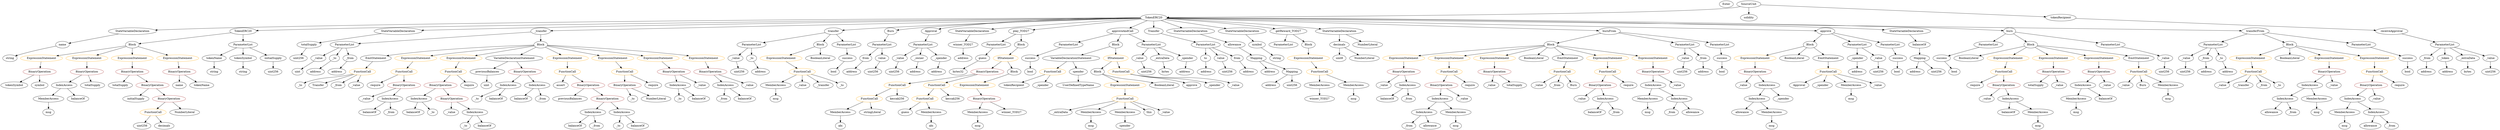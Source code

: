 strict digraph {
	graph [bb="0,0,11105,684"];
	node [label="\N"];
	Enter	[height=0.5,
		pos="7685,666",
		width=0.83628];
	Parameter__value_5	[color=black,
		height=0.5,
		label=_value,
		pos="5058,378",
		width=0.96103];
	ElementaryTypeName_uint256_12	[color=black,
		height=0.5,
		label=uint256,
		pos="5097,306",
		width=1.0442];
	Parameter__value_5 -> ElementaryTypeName_uint256_12	[pos="e,5087.9,323.47 5067.3,360.41 5071.8,352.3 5077.3,342.35 5082.4,333.25"];
	ElementaryTypeName_uint256_4	[color=black,
		height=0.5,
		label=uint256,
		pos="5463,306",
		width=1.0442];
	IndexAccess_Unnamed_17	[color=black,
		height=0.5,
		label=IndexAccess,
		pos="9257,234",
		width=1.6402];
	MemberAccess_Unnamed_14	[color=black,
		height=0.5,
		label=MemberAccess,
		pos="9189,162",
		width=1.9174];
	IndexAccess_Unnamed_17 -> MemberAccess_Unnamed_14	[pos="e,9205.5,179.96 9240.9,216.41 9232.8,207.99 9222.6,197.58 9213.5,188.2"];
	Identifier_balanceOf_11	[color=black,
		height=0.5,
		label=balanceOf,
		pos="9325,162",
		width=1.3491];
	IndexAccess_Unnamed_17 -> Identifier_balanceOf_11	[pos="e,9309,179.47 9273.2,216.41 9281.5,207.78 9292,197.06 9301.2,187.5"];
	ParameterList_Unnamed_5	[color=black,
		height=0.5,
		label=ParameterList,
		pos="1534,450",
		width=1.7095];
	Parameter__value_1	[color=black,
		height=0.5,
		label=_value,
		pos="1415,378",
		width=0.96103];
	ParameterList_Unnamed_5 -> Parameter__value_1	[pos="e,1437.4,392.14 1507.6,433.46 1489.8,422.95 1466,409 1447.1,397.85"];
	Parameter__to	[color=black,
		height=0.5,
		label=_to,
		pos="1495,378",
		width=0.75];
	ParameterList_Unnamed_5 -> Parameter__to	[pos="e,1504.1,395.31 1524.6,432.05 1520.1,424.03 1514.7,414.26 1509.7,405.3"];
	Parameter__from_1	[color=black,
		height=0.5,
		label=_from,
		pos="1574,378",
		width=0.93331];
	ParameterList_Unnamed_5 -> Parameter__from_1	[pos="e,1564.7,395.31 1543.7,432.05 1548.3,424.03 1553.9,414.26 1559,405.3"];
	ParameterList_Unnamed_6	[color=black,
		height=0.5,
		label=ParameterList,
		pos="4429,450",
		width=1.7095];
	Parameter_guess	[color=black,
		height=0.5,
		label=guess,
		pos="4370,378",
		width=0.87786];
	ParameterList_Unnamed_6 -> Parameter_guess	[pos="e,4383,394.36 4414.8,432.05 4407.4,423.35 4398.4,412.59 4390.3,403.03"];
	ContractDefinition_TokenERC20	[color=black,
		height=0.5,
		label=TokenERC20,
		pos="5161,594",
		width=1.7234];
	StateVariableDeclaration_Unnamed	[color=black,
		height=0.5,
		label=StateVariableDeclaration,
		pos="482.05,522",
		width=2.8184];
	ContractDefinition_TokenERC20 -> StateVariableDeclaration_Unnamed	[pos="e,580.43,526.75 5098.8,592.66 4719.2,590.51 2675.1,577.57 1008,540 864.17,536.76 698.22,531.07 591.82,527.17"];
	FunctionDefinition_TokenERC20	[color=black,
		height=0.5,
		label=TokenERC20,
		pos="1079,522",
		width=1.7234];
	ContractDefinition_TokenERC20 -> FunctionDefinition_TokenERC20	[pos="e,1140.5,524.84 5098.9,592.29 4759,588.38 3089.5,568.48 1725,540 1517,535.66 1271.2,528.68 1151.7,525.17"];
	StateVariableDeclaration_Unnamed_3	[color=black,
		height=0.5,
		label=StateVariableDeclaration,
		pos="1835,522",
		width=2.8184];
	ContractDefinition_TokenERC20 -> StateVariableDeclaration_Unnamed_3	[pos="e,1933.2,526.72 5099,592.17 4796.8,588.07 3447.3,568.92 2342,540 2205,536.41 2047.2,530.9 1944.5,527.13"];
	FunctionDefinition__transfer	[color=black,
		height=0.5,
		label=_transfer,
		pos="2395,522",
		width=1.2105];
	ContractDefinition_TokenERC20 -> FunctionDefinition__transfer	[pos="e,2438.8,524.11 5099.4,591.44 4728.9,582.06 2802,533.3 2450.2,524.4"];
	FunctionDefinition_transfer	[color=black,
		height=0.5,
		label=transfer,
		pos="3679,522",
		width=1.0719];
	ContractDefinition_TokenERC20 -> FunctionDefinition_transfer	[pos="e,3716.9,525.7 5099.5,590.78 4920.7,584.24 4385.7,563.98 3942,540 3867.5,535.97 3781.1,530.17 3728.3,526.5"];
	EventDefinition_Burn	[color=black,
		height=0.5,
		label=Burn,
		pos="3980,522",
		width=0.7947];
	ContractDefinition_TokenERC20 -> EventDefinition_Burn	[pos="e,4007.6,527.89 5098.9,592.05 4934.6,589.07 4474.7,577.75 4094,540 4068.9,537.51 4040.8,533.34 4018.8,529.75"];
	EventDefinition_Approval	[color=black,
		height=0.5,
		label=Approval,
		pos="4149,522",
		width=1.266];
	ContractDefinition_TokenERC20 -> EventDefinition_Approval	[pos="e,4187.8,531.75 5098.8,592.34 4949.4,590.14 4559,580.62 4236,540 4224,538.49 4211.1,536.29 4199.1,533.98"];
	StateVariableDeclaration_Unnamed_6	[color=black,
		height=0.5,
		label=StateVariableDeclaration,
		pos="4346,522",
		width=2.8184];
	ContractDefinition_TokenERC20 -> StateVariableDeclaration_Unnamed_6	[pos="e,4422.9,534.09 5100.6,589.52 4980.5,582.35 4703.8,564.53 4472,540 4459.7,538.7 4446.8,537.15 4434,535.53"];
	FunctionDefinition_play_TOD27	[color=black,
		height=0.5,
		label=play_TOD27,
		pos="4541,522",
		width=1.6541];
	ContractDefinition_TokenERC20 -> FunctionDefinition_play_TOD27	[pos="e,4595.9,529.19 5103.8,586.54 4988.7,573.54 4729.6,544.28 4607.3,530.48"];
	FunctionDefinition_approveAndCall	[color=black,
		height=0.5,
		label=approveAndCall,
		pos="4979,522",
		width=1.9867];
	ContractDefinition_TokenERC20 -> FunctionDefinition_approveAndCall	[pos="e,5016.9,537.58 5124.7,579 5096.7,568.26 5057.9,553.33 5027.4,541.58"];
	EventDefinition_Transfer	[color=black,
		height=0.5,
		label=Transfer,
		pos="5161,522",
		width=1.1689];
	ContractDefinition_TokenERC20 -> EventDefinition_Transfer	[pos="e,5161,540.1 5161,575.7 5161,568.41 5161,559.73 5161,551.54"];
	StateVariableDeclaration_Unnamed_5	[color=black,
		height=0.5,
		label=StateVariableDeclaration,
		pos="5323,522",
		width=2.8184];
	ContractDefinition_TokenERC20 -> StateVariableDeclaration_Unnamed_5	[pos="e,5285.6,539.2 5194.6,578.5 5217.9,568.43 5249.3,554.87 5275.2,543.68"];
	StateVariableDeclaration_Unnamed_1	[color=black,
		height=0.5,
		label=StateVariableDeclaration,
		pos="5544,522",
		width=2.8184];
	ContractDefinition_TokenERC20 -> StateVariableDeclaration_Unnamed_1	[pos="e,5475.3,535.56 5212.3,583.63 5276.9,571.83 5388.6,551.41 5464.4,537.56"];
	FunctionDefinition_getReward_TOD27	[color=black,
		height=0.5,
		label=getReward_TOD27,
		pos="5747,522",
		width=2.3333];
	ContractDefinition_TokenERC20 -> FunctionDefinition_getReward_TOD27	[pos="e,5686.1,534.8 5220,588.07 5312.7,580.02 5497.9,562.63 5654,540 5660.8,539.02 5667.8,537.92 5674.8,536.75"];
	StateVariableDeclaration_Unnamed_2	[color=black,
		height=0.5,
		label=StateVariableDeclaration,
		pos="5972,522",
		width=2.8184];
	ContractDefinition_TokenERC20 -> StateVariableDeclaration_Unnamed_2	[pos="e,5893.6,533.76 5221.1,589.33 5339.6,581.86 5611.9,563.58 5840,540 5853.7,538.58 5868.2,536.91 5882.3,535.17"];
	FunctionDefinition_burnFrom	[color=black,
		height=0.5,
		label=burnFrom,
		pos="7140,522",
		width=1.3353];
	ContractDefinition_TokenERC20 -> FunctionDefinition_burnFrom	[pos="e,7092.3,524.69 5222.4,590.83 5518,580.38 6791.4,535.33 7081.2,525.08"];
	FunctionDefinition_approve	[color=black,
		height=0.5,
		label=approve,
		pos="8172,522",
		width=1.1412];
	ContractDefinition_TokenERC20 -> FunctionDefinition_approve	[pos="e,8130.7,523.96 5222.9,591.56 5615.4,582.44 7754.9,532.7 8119.3,524.23"];
	StateVariableDeclaration_Unnamed_4	[color=black,
		height=0.5,
		label=StateVariableDeclaration,
		pos="8396,522",
		width=2.8184];
	ContractDefinition_TokenERC20 -> StateVariableDeclaration_Unnamed_4	[pos="e,8312.5,532.53 5223.2,592.6 5602.4,590.08 7608,575.26 8222,540 8247.8,538.52 8275.6,536.15 8301.3,533.65"];
	FunctionDefinition_burn	[color=black,
		height=0.5,
		label=burn,
		pos="8924,522",
		width=0.76697];
	ContractDefinition_TokenERC20 -> FunctionDefinition_burn	[pos="e,8896.2,524.37 5223.2,592.59 5557.9,590.26 7180.2,577.46 8506,540 8645.6,536.06 8811.2,528.45 8885.1,524.91"];
	FunctionDefinition_transferFrom	[color=black,
		height=0.5,
		label=transferFrom,
		pos="10013,522",
		width=1.6402];
	ContractDefinition_TokenERC20 -> FunctionDefinition_transferFrom	[pos="e,9954,524 5223.1,592.19 5583.5,587.45 7442.9,562.85 8961,540 9330.7,534.44 9773.3,527.05 9942.6,524.19"];
	VariableDeclaration_to	[color=black,
		height=0.5,
		label=to,
		pos="5365,378",
		width=0.75];
	ElementaryTypeName_address_6	[color=black,
		height=0.5,
		label=address,
		pos="5368,306",
		width=1.0996];
	VariableDeclaration_to -> ElementaryTypeName_address_6	[pos="e,5367.3,324.1 5365.8,359.7 5366.1,352.41 5366.5,343.73 5366.8,335.54"];
	Identifier_tokenSymbol	[color=black,
		height=0.5,
		label=tokenSymbol,
		pos="60.046,234",
		width=1.6679];
	IndexAccess_Unnamed_19	[color=black,
		height=0.5,
		label=IndexAccess,
		pos="6408,162",
		width=1.6402];
	IndexAccess_Unnamed_20	[color=black,
		height=0.5,
		label=IndexAccess,
		pos="6335,90",
		width=1.6402];
	IndexAccess_Unnamed_19 -> IndexAccess_Unnamed_20	[pos="e,6352.2,107.47 6390.7,144.41 6381.7,135.69 6370.3,124.85 6360.3,115.21"];
	MemberAccess_Unnamed_16	[color=black,
		height=0.5,
		label=MemberAccess,
		pos="6481,90",
		width=1.9174];
	IndexAccess_Unnamed_19 -> MemberAccess_Unnamed_16	[pos="e,6463.6,107.71 6425.3,144.41 6434.4,135.76 6445.6,125 6455.6,115.42"];
	Identifier_balanceOf_8	[color=black,
		height=0.5,
		label=balanceOf,
		pos="2510,18",
		width=1.3491];
	Identifier__from_9	[color=black,
		height=0.5,
		label=_from,
		pos="6263,18",
		width=0.93331];
	IndexAccess_Unnamed_20 -> Identifier__from_9	[pos="e,6278.5,34.038 6318,72.411 6308.6,63.314 6296.9,51.898 6286.7,41.958"];
	Identifier_allowance_3	[color=black,
		height=0.5,
		label=allowance,
		pos="6362,18",
		width=1.3076];
	IndexAccess_Unnamed_20 -> Identifier_allowance_3	[pos="e,6355.4,36.104 6341.7,71.697 6344.6,64.152 6348.1,55.119 6351.4,46.68"];
	BinaryOperation_Unnamed_16	[color=brown,
		height=0.5,
		label=BinaryOperation,
		pos="4386,162",
		width=1.9867];
	MemberAccess_Unnamed_3	[color=black,
		height=0.5,
		label=MemberAccess,
		pos="4360,90",
		width=1.9174];
	BinaryOperation_Unnamed_16 -> MemberAccess_Unnamed_3	[pos="e,4366.4,108.1 4379.6,143.7 4376.8,136.15 4373.5,127.12 4370.3,118.68"];
	Identifier_winner_TOD27	[color=black,
		height=0.5,
		label=winner_TOD27,
		pos="4516,90",
		width=1.9036];
	BinaryOperation_Unnamed_16 -> Identifier_winner_TOD27	[pos="e,4487,106.66 4415.2,145.29 4433.5,135.47 4457.2,122.71 4477,112.03"];
	ExpressionStatement_Unnamed_17	[color=orange,
		height=0.5,
		label=ExpressionStatement,
		pos="4987,234",
		width=2.458];
	FunctionCall_Unnamed_17	[color=orange,
		height=0.5,
		label=FunctionCall,
		pos="4987,162",
		width=1.6125];
	ExpressionStatement_Unnamed_17 -> FunctionCall_Unnamed_17	[pos="e,4987,180.1 4987,215.7 4987,208.41 4987,199.73 4987,191.54"];
	IndexAccess_Unnamed_10	[color=black,
		height=0.5,
		label=IndexAccess,
		pos="10471,162",
		width=1.6402];
	MemberAccess_Unnamed_7	[color=black,
		height=0.5,
		label=MemberAccess,
		pos="10409,90",
		width=1.9174];
	IndexAccess_Unnamed_10 -> MemberAccess_Unnamed_7	[pos="e,10424,107.96 10456,144.41 10449,136.08 10440,125.8 10432,116.49"];
	IndexAccess_Unnamed_11	[color=black,
		height=0.5,
		label=IndexAccess,
		pos="10555,90",
		width=1.6402];
	IndexAccess_Unnamed_10 -> IndexAccess_Unnamed_11	[pos="e,10535,107.39 10491,144.76 10501,135.82 10515,124.55 10527,114.64"];
	ElementaryTypeName_string_1	[color=black,
		height=0.5,
		label=string,
		pos="5699,378",
		width=0.864];
	VariableDeclaration_name	[color=black,
		height=0.5,
		label=name,
		pos="290.05,450",
		width=0.83628];
	StateVariableDeclaration_Unnamed -> VariableDeclaration_name	[pos="e,315.34,460.22 438.96,505.29 404.94,492.89 358.02,475.78 326,464.11"];
	ElementaryTypeName_address_9	[color=black,
		height=0.5,
		label=address,
		pos="3757,306",
		width=1.0996];
	ElementaryTypeName_uint256_13	[color=black,
		height=0.5,
		label=uint256,
		pos="9598,306",
		width=1.0442];
	Parameter__from	[color=black,
		height=0.5,
		label=_from,
		pos="10771,378",
		width=0.93331];
	ElementaryTypeName_address	[color=black,
		height=0.5,
		label=address,
		pos="10767,306",
		width=1.0996];
	Parameter__from -> ElementaryTypeName_address	[pos="e,10768,324.1 10770,359.7 10770,352.41 10769,343.73 10769,335.54"];
	Identifier_winner_TOD27_1	[color=black,
		height=0.5,
		label=winner_TOD27,
		pos="5878,162",
		width=1.9036];
	ExpressionStatement_Unnamed_16	[color=orange,
		height=0.5,
		label=ExpressionStatement,
		pos="7791,378",
		width=2.458];
	BinaryOperation_Unnamed_19	[color=brown,
		height=0.5,
		label=BinaryOperation,
		pos="7791,306",
		width=1.9867];
	ExpressionStatement_Unnamed_16 -> BinaryOperation_Unnamed_19	[pos="e,7791,324.1 7791,359.7 7791,352.41 7791,343.73 7791,335.54"];
	VariableDeclaration_from_1	[color=black,
		height=0.5,
		label=from,
		pos="3827,378",
		width=0.7947];
	VariableDeclaration_from_1 -> ElementaryTypeName_address_9	[pos="e,3772.8,322.8 3812.2,362.15 3803.1,353.03 3791.2,341.14 3780.8,330.74"];
	Identifier__value_16	[color=black,
		height=0.5,
		label=_value,
		pos="9456,234",
		width=0.96103];
	Identifier__value_14	[color=black,
		height=0.5,
		label=_value,
		pos="9369,234",
		width=0.96103];
	Identifier_msg_4	[color=black,
		height=0.5,
		label=msg,
		pos="10409,18",
		width=0.75];
	BinaryOperation_Unnamed_15	[color=brown,
		height=0.5,
		label=BinaryOperation,
		pos="4363,306",
		width=1.9867];
	FunctionCall_Unnamed_8	[color=orange,
		height=0.5,
		label=FunctionCall,
		pos="3994,234",
		width=1.6125];
	BinaryOperation_Unnamed_15 -> FunctionCall_Unnamed_8	[pos="e,4043.1,243.91 4310.2,293.54 4301.1,291.65 4291.8,289.74 4283,288 4261,283.63 4132.2,260.14 4054.2,245.94"];
	FunctionCall_Unnamed_6	[color=orange,
		height=0.5,
		label=FunctionCall,
		pos="4155,234",
		width=1.6125];
	BinaryOperation_Unnamed_15 -> FunctionCall_Unnamed_6	[pos="e,4193.4,247.91 4321.5,291 4287.6,279.61 4239.8,263.51 4204.1,251.5"];
	Block_Unnamed	[color=black,
		height=0.5,
		label=Block,
		pos="594.05,450",
		width=0.90558];
	FunctionDefinition_TokenERC20 -> Block_Unnamed	[pos="e,625.49,455.54 1024.4,513.11 926.79,499.03 724.73,469.86 636.65,457.15"];
	ParameterList_Unnamed_4	[color=black,
		height=0.5,
		label=ParameterList,
		pos="1079,450",
		width=1.7095];
	FunctionDefinition_TokenERC20 -> ParameterList_Unnamed_4	[pos="e,1079,468.1 1079,503.7 1079,496.41 1079,487.73 1079,479.54"];
	ElementaryTypeName_address_10	[color=black,
		height=0.5,
		label=address,
		pos="1488,306",
		width=1.0996];
	IndexAccess_Unnamed_7	[color=black,
		height=0.5,
		label=IndexAccess,
		pos="2984,234",
		width=1.6402];
	Identifier__to_4	[color=black,
		height=0.5,
		label=_to,
		pos="2999,162",
		width=0.75];
	IndexAccess_Unnamed_7 -> Identifier__to_4	[pos="e,2995.4,180.1 2987.8,215.7 2989.3,208.32 2991.2,199.52 2993,191.25"];
	Identifier_balanceOf_7	[color=black,
		height=0.5,
		label=balanceOf,
		pos="3093,162",
		width=1.3491];
	IndexAccess_Unnamed_7 -> Identifier_balanceOf_7	[pos="e,3069.4,178.18 3008.5,217.29 3023.7,207.52 3043.5,194.83 3060.1,184.18"];
	MemberAccess_Unnamed_6	[color=black,
		height=0.5,
		label=MemberAccess,
		pos="3442,234",
		width=1.9174];
	Identifier_msg_3	[color=black,
		height=0.5,
		label=msg,
		pos="3442,162",
		width=0.75];
	MemberAccess_Unnamed_6 -> Identifier_msg_3	[pos="e,3442,180.1 3442,215.7 3442,208.41 3442,199.73 3442,191.54"];
	Identifier__to_1	[color=black,
		height=0.5,
		label=_to,
		pos="2008,18",
		width=0.75];
	BinaryOperation_Unnamed_6	[color=brown,
		height=0.5,
		label=BinaryOperation,
		pos="2745,234",
		width=1.9867];
	Identifier__to	[color=black,
		height=0.5,
		label=_to,
		pos="2781,162",
		width=0.75];
	BinaryOperation_Unnamed_6 -> Identifier__to	[pos="e,2772.7,179.14 2753.9,215.7 2758,207.75 2763,198.16 2767.5,189.34"];
	NumberLiteral_Unnamed_3	[color=black,
		height=0.5,
		label=NumberLiteral,
		pos="2890,162",
		width=1.765];
	BinaryOperation_Unnamed_6 -> NumberLiteral_Unnamed_3	[pos="e,2859,178.01 2777.2,217.46 2798.3,207.31 2825.9,193.95 2848.6,183.01"];
	BooleanLiteral_Unnamed_3	[color=black,
		height=0.5,
		label=BooleanLiteral,
		pos="5158,234",
		width=1.7788];
	Parameter__value_3	[color=black,
		height=0.5,
		label=_value,
		pos="9693,378",
		width=0.96103];
	ElementaryTypeName_uint256_10	[color=black,
		height=0.5,
		label=uint256,
		pos="9691,306",
		width=1.0442];
	Parameter__value_3 -> ElementaryTypeName_uint256_10	[pos="e,9691.5,324.1 9692.6,359.7 9692.3,352.41 9692.1,343.73 9691.9,335.54"];
	Identifier_Burn	[color=black,
		height=0.5,
		label=Burn,
		pos="9537,234",
		width=0.7947];
	ExpressionStatement_Unnamed_23	[color=orange,
		height=0.5,
		label=ExpressionStatement,
		pos="6252,378",
		width=2.458];
	BinaryOperation_Unnamed_25	[color=brown,
		height=0.5,
		label=BinaryOperation,
		pos="6252,306",
		width=1.9867];
	ExpressionStatement_Unnamed_23 -> BinaryOperation_Unnamed_25	[pos="e,6252,324.1 6252,359.7 6252,352.41 6252,343.73 6252,335.54"];
	Identifier_totalSupply	[color=black,
		height=0.5,
		label=totalSupply,
		pos="545.05,234",
		width=1.4739];
	UserDefinedTypeName_Unnamed	[color=black,
		height=0.5,
		label=UserDefinedTypeName,
		pos="4783,234",
		width=2.7214];
	Identifier_initialSupply	[color=black,
		height=0.5,
		label=initialSupply,
		pos="615.05,162",
		width=1.5571];
	VariableDeclaration_totalSupply	[color=black,
		height=0.5,
		label=totalSupply,
		pos="1343,450",
		width=1.4739];
	StateVariableDeclaration_Unnamed_3 -> VariableDeclaration_totalSupply	[pos="e,1391.3,457.87 1757.6,509.99 1659.2,495.99 1491.5,472.13 1402.6,459.47"];
	Parameter__value_7	[color=black,
		height=0.5,
		label=_value,
		pos="7466,378",
		width=0.96103];
	ElementaryTypeName_uint256_14	[color=black,
		height=0.5,
		label=uint256,
		pos="7465,306",
		width=1.0442];
	Parameter__value_7 -> ElementaryTypeName_uint256_14	[pos="e,7465.3,324.1 7465.8,359.7 7465.7,352.41 7465.6,343.73 7465.5,335.54"];
	Identifier_guess	[color=black,
		height=0.5,
		label=guess,
		pos="4043,90",
		width=0.87786];
	Parameter_success_4	[color=black,
		height=0.5,
		label=success,
		pos="8630,378",
		width=1.1135];
	ElementaryTypeName_bool_4	[color=black,
		height=0.5,
		label=bool,
		pos="8684,306",
		width=0.76697];
	Parameter_success_4 -> ElementaryTypeName_bool_4	[pos="e,8672,322.67 8642.6,360.76 8649.3,352.07 8657.7,341.19 8665.2,331.49"];
	Identifier_balanceOf_3	[color=black,
		height=0.5,
		label=balanceOf,
		pos="1764,90",
		width=1.3491];
	IndexAccess_Unnamed_15	[color=black,
		height=0.5,
		label=IndexAccess,
		pos="7752,162",
		width=1.6402];
	Identifier_allowance_2	[color=black,
		height=0.5,
		label=allowance,
		pos="7699,90",
		width=1.3076];
	IndexAccess_Unnamed_15 -> Identifier_allowance_2	[pos="e,7711.8,107.79 7739.2,144.05 7733,135.89 7725.5,125.91 7718.6,116.82"];
	MemberAccess_Unnamed_9	[color=black,
		height=0.5,
		label=MemberAccess,
		pos="7833,90",
		width=1.9174];
	IndexAccess_Unnamed_15 -> MemberAccess_Unnamed_9	[pos="e,7813.8,107.63 7770.8,144.76 7781,135.97 7793.8,124.93 7805.1,115.14"];
	Identifier_msg_11	[color=black,
		height=0.5,
		label=msg,
		pos="9653,162",
		width=0.75];
	Identifier__value_19	[color=black,
		height=0.5,
		label=_value,
		pos="6156,234",
		width=0.96103];
	Identifier__to_5	[color=black,
		height=0.5,
		label=_to,
		pos="1263,234",
		width=0.75];
	ElementaryTypeName_bytes32	[color=black,
		height=0.5,
		label=bytes32,
		pos="4234,306",
		width=1.0996];
	Identifier_msg_10	[color=black,
		height=0.5,
		label=msg,
		pos="9189,90",
		width=0.75];
	MemberAccess_Unnamed_14 -> Identifier_msg_10	[pos="e,9189,108.1 9189,143.7 9189,136.41 9189,127.73 9189,119.54"];
	ExpressionStatement_Unnamed_22	[color=orange,
		height=0.5,
		label=ExpressionStatement,
		pos="6447,378",
		width=2.458];
	FunctionCall_Unnamed_21	[color=orange,
		height=0.5,
		label=FunctionCall,
		pos="6447,306",
		width=1.6125];
	ExpressionStatement_Unnamed_22 -> FunctionCall_Unnamed_21	[pos="e,6447,324.1 6447,359.7 6447,352.41 6447,343.73 6447,335.54"];
	BinaryOperation_Unnamed_17	[color=brown,
		height=0.5,
		label=BinaryOperation,
		pos="10527,234",
		width=1.9867];
	BinaryOperation_Unnamed_17 -> IndexAccess_Unnamed_10	[pos="e,10484,179.79 10513,216.05 10507,207.8 10499,197.7 10491,188.54"];
	Identifier__value_6	[color=black,
		height=0.5,
		label=_value,
		pos="10583,162",
		width=0.96103];
	BinaryOperation_Unnamed_17 -> Identifier__value_6	[pos="e,10570,178.83 10541,216.05 10547,207.56 10556,197.11 10563,187.73"];
	Identifier_balanceOf_1	[color=black,
		height=0.5,
		label=balanceOf,
		pos="1562,90",
		width=1.3491];
	Identifier__value_5	[color=black,
		height=0.5,
		label=_value,
		pos="3564,234",
		width=0.96103];
	Identifier_Approval	[color=black,
		height=0.5,
		label=Approval,
		pos="7978,234",
		width=1.266];
	Identifier__value_8	[color=black,
		height=0.5,
		label=_value,
		pos="9841,234",
		width=0.96103];
	ElementaryTypeName_address_4	[color=black,
		height=0.5,
		label=address,
		pos="5658,234",
		width=1.0996];
	Parameter__from_2	[color=black,
		height=0.5,
		label=_from,
		pos="9783,378",
		width=0.93331];
	ElementaryTypeName_address_14	[color=black,
		height=0.5,
		label=address,
		pos="9786,306",
		width=1.0996];
	Parameter__from_2 -> ElementaryTypeName_address_14	[pos="e,9785.3,324.1 9783.8,359.7 9784.1,352.41 9784.5,343.73 9784.8,335.54"];
	Block_Unnamed_7	[color=black,
		height=0.5,
		label=Block,
		pos="8035,450",
		width=0.90558];
	Block_Unnamed_7 -> ExpressionStatement_Unnamed_16	[pos="e,7840.9,393.29 8006.6,440.83 7968.8,430 7901.2,410.61 7851.8,396.42"];
	BooleanLiteral_Unnamed_2	[color=black,
		height=0.5,
		label=BooleanLiteral,
		pos="7962,378",
		width=1.7788];
	Block_Unnamed_7 -> BooleanLiteral_Unnamed_2	[pos="e,7979.4,395.63 8019.2,433.81 8009.9,424.93 7998,413.5 7987.5,403.39"];
	EmitStatement_Unnamed_1	[color=black,
		height=0.5,
		label=EmitStatement,
		pos="8108,378",
		width=1.7788];
	Block_Unnamed_7 -> EmitStatement_Unnamed_1	[pos="e,8090.7,395.63 8050.9,433.81 8060.2,424.93 8072.1,413.5 8082.6,403.39"];
	ElementaryTypeName_string_3	[color=black,
		height=0.5,
		label=string,
		pos="1079,306",
		width=0.864];
	ElementaryTypeName_address_3	[color=black,
		height=0.5,
		label=address,
		pos="5655,306",
		width=1.0996];
	Identifier__from	[color=black,
		height=0.5,
		label=_from,
		pos="1662,90",
		width=0.93331];
	FunctionCall_Unnamed_9	[color=orange,
		height=0.5,
		label=FunctionCall,
		pos="3868,162",
		width=1.6125];
	FunctionCall_Unnamed_8 -> FunctionCall_Unnamed_9	[pos="e,3895.3,178.16 3966.7,217.81 3948.7,207.81 3924.9,194.6 3905.2,183.65"];
	Identifier_keccak256_1	[color=black,
		height=0.5,
		label=keccak256,
		pos="3994,162",
		width=1.3907];
	FunctionCall_Unnamed_8 -> Identifier_keccak256_1	[pos="e,3994,180.1 3994,215.7 3994,208.41 3994,199.73 3994,191.54"];
	Identifier_allowance_1	[color=black,
		height=0.5,
		label=allowance,
		pos="10044,90",
		width=1.3076];
	MemberAccess_Unnamed_15	[color=black,
		height=0.5,
		label=MemberAccess,
		pos="9653,234",
		width=1.9174];
	MemberAccess_Unnamed_15 -> Identifier_msg_11	[pos="e,9653,180.1 9653,215.7 9653,208.41 9653,199.73 9653,191.54"];
	Identifier_previousBalances	[color=black,
		height=0.5,
		label=previousBalances,
		pos="2499,162",
		width=2.0976];
	ElementaryTypeName_uint256_11	[color=black,
		height=0.5,
		label=uint256,
		pos="8333,306",
		width=1.0442];
	Identifier__from_6	[color=black,
		height=0.5,
		label=_from,
		pos="10143,90",
		width=0.93331];
	ExpressionStatement_Unnamed_25	[color=orange,
		height=0.5,
		label=ExpressionStatement,
		pos="6642,378",
		width=2.458];
	BinaryOperation_Unnamed_27	[color=brown,
		height=0.5,
		label=BinaryOperation,
		pos="6642,306",
		width=1.9867];
	ExpressionStatement_Unnamed_25 -> BinaryOperation_Unnamed_27	[pos="e,6642,324.1 6642,359.7 6642,352.41 6642,343.73 6642,335.54"];
	Identifier_abi_1	[color=black,
		height=0.5,
		label=abi,
		pos="3741,18",
		width=0.75];
	FunctionCall_Unnamed_12	[color=orange,
		height=0.5,
		label=FunctionCall,
		pos="10532,306",
		width=1.6125];
	FunctionCall_Unnamed_12 -> BinaryOperation_Unnamed_17	[pos="e,10528,252.1 10531,287.7 10530,280.41 10530,271.73 10529,263.54"];
	Identifier_require_3	[color=black,
		height=0.5,
		label=require,
		pos="10653,234",
		width=1.0026];
	FunctionCall_Unnamed_12 -> Identifier_require_3	[pos="e,10630,248.21 10559,289.64 10577,279.13 10601,265.13 10620,253.94"];
	FunctionCall_Unnamed_10	[color=orange,
		height=0.5,
		label=FunctionCall,
		pos="5878,306",
		width=1.6125];
	MemberAccess_Unnamed_4	[color=black,
		height=0.5,
		label=MemberAccess,
		pos="5878,234",
		width=1.9174];
	FunctionCall_Unnamed_10 -> MemberAccess_Unnamed_4	[pos="e,5878,252.1 5878,287.7 5878,280.41 5878,271.73 5878,263.54"];
	MemberAccess_Unnamed_5	[color=black,
		height=0.5,
		label=MemberAccess,
		pos="6034,234",
		width=1.9174];
	FunctionCall_Unnamed_10 -> MemberAccess_Unnamed_5	[pos="e,6000.3,250.16 5910,290.67 5933,280.34 5964.3,266.28 5989.8,254.87"];
	BooleanLiteral_Unnamed_4	[color=black,
		height=0.5,
		label=BooleanLiteral,
		pos="8752,378",
		width=1.7788];
	Identifier_Transfer	[color=black,
		height=0.5,
		label=Transfer,
		pos="1350,234",
		width=1.1689];
	Identifier__transfer	[color=black,
		height=0.5,
		label=_transfer,
		pos="3660,234",
		width=1.2105];
	EmitStatement_Unnamed	[color=black,
		height=0.5,
		label=EmitStatement,
		pos="1690,378",
		width=1.7788];
	FunctionCall_Unnamed_4	[color=orange,
		height=0.5,
		label=FunctionCall,
		pos="1604,306",
		width=1.6125];
	EmitStatement_Unnamed -> FunctionCall_Unnamed_4	[pos="e,1623.9,323.15 1670.1,360.76 1658.9,351.66 1644.8,340.16 1632.5,330.13"];
	BinaryOperation_Unnamed	[color=brown,
		height=0.5,
		label=BinaryOperation,
		pos="594.05,306",
		width=1.9867];
	BinaryOperation_Unnamed -> Identifier_totalSupply	[pos="e,556.8,251.79 582.18,288.05 576.53,279.97 569.63,270.12 563.32,261.11"];
	BinaryOperation_Unnamed_1	[color=brown,
		height=0.5,
		label=BinaryOperation,
		pos="688.05,234",
		width=1.9867];
	BinaryOperation_Unnamed -> BinaryOperation_Unnamed_1	[pos="e,665.93,251.47 616.32,288.41 628.38,279.43 643.47,268.19 656.7,258.34"];
	Block_Unnamed_11	[color=black,
		height=0.5,
		label=Block,
		pos="6886,450",
		width=0.90558];
	Block_Unnamed_11 -> ExpressionStatement_Unnamed_23	[pos="e,6316,390.79 6853.6,446.63 6770,440.32 6540.2,421.86 6350,396 6342.6,394.99 6334.9,393.84 6327.2,392.62"];
	Block_Unnamed_11 -> ExpressionStatement_Unnamed_22	[pos="e,6512.4,390.5 6855,444.36 6795,435.36 6659.1,414.76 6545,396 6538.1,394.86 6530.9,393.65 6523.7,392.43"];
	Block_Unnamed_11 -> ExpressionStatement_Unnamed_25	[pos="e,6691.9,393.29 6857.6,440.83 6819.8,430 6752.2,410.61 6702.8,396.42"];
	BooleanLiteral_Unnamed_5	[color=black,
		height=0.5,
		label=BooleanLiteral,
		pos="6813,378",
		width=1.7788];
	Block_Unnamed_11 -> BooleanLiteral_Unnamed_5	[pos="e,6830.4,395.63 6870.2,433.81 6860.9,424.93 6849,413.5 6838.5,403.39"];
	EmitStatement_Unnamed_3	[color=black,
		height=0.5,
		label=EmitStatement,
		pos="6959,378",
		width=1.7788];
	Block_Unnamed_11 -> EmitStatement_Unnamed_3	[pos="e,6941.7,395.63 6901.9,433.81 6911.2,424.93 6923.1,413.5 6933.6,403.39"];
	ExpressionStatement_Unnamed_21	[color=orange,
		height=0.5,
		label=ExpressionStatement,
		pos="7130,378",
		width=2.458];
	Block_Unnamed_11 -> ExpressionStatement_Unnamed_21	[pos="e,7080.2,393.29 6914.5,440.83 6952.3,430 7019.9,410.61 7069.3,396.42"];
	ExpressionStatement_Unnamed_24	[color=orange,
		height=0.5,
		label=ExpressionStatement,
		pos="7325,378",
		width=2.458];
	Block_Unnamed_11 -> ExpressionStatement_Unnamed_24	[pos="e,7259.7,390.5 6917.1,444.36 6977.1,435.36 7112.9,414.76 7227,396 7234,394.86 7241.2,393.65 7248.4,392.43"];
	Identifier_require_4	[color=black,
		height=0.5,
		label=require,
		pos="8770,234",
		width=1.0026];
	ExpressionStatement_Unnamed_18	[color=orange,
		height=0.5,
		label=ExpressionStatement,
		pos="8923,378",
		width=2.458];
	FunctionCall_Unnamed_18	[color=orange,
		height=0.5,
		label=FunctionCall,
		pos="8896,306",
		width=1.6125];
	ExpressionStatement_Unnamed_18 -> FunctionCall_Unnamed_18	[pos="e,8902.6,324.1 8916.4,359.7 8913.5,352.15 8910,343.12 8906.7,334.68"];
	Identifier__from_11	[color=black,
		height=0.5,
		label=_from,
		pos="7455,90",
		width=0.93331];
	MemberAccess_Unnamed_4 -> Identifier_winner_TOD27_1	[pos="e,5878,180.1 5878,215.7 5878,208.41 5878,199.73 5878,191.54"];
	ParameterList_Unnamed_18	[color=black,
		height=0.5,
		label=ParameterList,
		pos="7466,450",
		width=1.7095];
	ParameterList_Unnamed_18 -> Parameter__value_7	[pos="e,7466,396.1 7466,431.7 7466,424.41 7466,415.73 7466,407.54"];
	Parameter__from_3	[color=black,
		height=0.5,
		label=_from,
		pos="7552,378",
		width=0.93331];
	ParameterList_Unnamed_18 -> Parameter__from_3	[pos="e,7534.3,393.48 7486,432.76 7497.7,423.21 7512.7,411.01 7525.5,400.64"];
	Identifier__value_17	[color=black,
		height=0.5,
		label=_value,
		pos="7039,162",
		width=0.96103];
	BinaryOperation_Unnamed_18	[color=brown,
		height=0.5,
		label=BinaryOperation,
		pos="10337,306",
		width=1.9867];
	IndexAccess_Unnamed_12	[color=black,
		height=0.5,
		label=IndexAccess,
		pos="10235,234",
		width=1.6402];
	BinaryOperation_Unnamed_18 -> IndexAccess_Unnamed_12	[pos="e,10258,250.83 10313,288.59 10300,279.24 10282,267.4 10267,257.23"];
	Identifier__value_7	[color=black,
		height=0.5,
		label=_value,
		pos="10347,234",
		width=0.96103];
	BinaryOperation_Unnamed_18 -> Identifier__value_7	[pos="e,10345,252.1 10340,287.7 10341,280.32 10342,271.52 10343,263.25"];
	ElementaryTypeName_string_2	[color=black,
		height=0.5,
		label=string,
		pos="948.05,306",
		width=0.864];
	ExpressionStatement_Unnamed_10	[color=orange,
		height=0.5,
		label=ExpressionStatement,
		pos="4320,234",
		width=2.458];
	ExpressionStatement_Unnamed_10 -> BinaryOperation_Unnamed_16	[pos="e,4370.2,179.79 4336,216.05 4344,207.63 4353.7,197.28 4362.5,187.97"];
	Identifier_msg_6	[color=black,
		height=0.5,
		label=msg,
		pos="7833,18",
		width=0.75];
	Identifier_allowance	[color=black,
		height=0.5,
		label=allowance,
		pos="10528,18",
		width=1.3076];
	Identifier__from_4	[color=black,
		height=0.5,
		label=_from,
		pos="2610,18",
		width=0.93331];
	IndexAccess_Unnamed_6	[color=black,
		height=0.5,
		label=IndexAccess,
		pos="3208,234",
		width=1.6402];
	Identifier__from_2	[color=black,
		height=0.5,
		label=_from,
		pos="3200,162",
		width=0.93331];
	IndexAccess_Unnamed_6 -> Identifier__from_2	[pos="e,3202,180.1 3206.1,215.7 3205.2,208.41 3204.2,199.73 3203.3,191.54"];
	Identifier_balanceOf_6	[color=black,
		height=0.5,
		label=balanceOf,
		pos="3300,162",
		width=1.3491];
	IndexAccess_Unnamed_6 -> Identifier_balanceOf_6	[pos="e,3279.5,178.67 3229.4,216.76 3241.6,207.45 3257.2,195.61 3270.6,185.41"];
	ElementaryTypeName_bytes	[color=black,
		height=0.5,
		label=bytes,
		pos="10964,306",
		width=0.85014];
	IndexAccess_Unnamed_21	[color=black,
		height=0.5,
		label=IndexAccess,
		pos="6268,234",
		width=1.6402];
	Identifier_balanceOf_13	[color=black,
		height=0.5,
		label=balanceOf,
		pos="6178,162",
		width=1.3491];
	IndexAccess_Unnamed_21 -> Identifier_balanceOf_13	[pos="e,6198.2,178.67 6247.2,216.76 6235.3,207.53 6220.3,195.83 6207.2,185.7"];
	Identifier__from_10	[color=black,
		height=0.5,
		label=_from,
		pos="6278,162",
		width=0.93331];
	IndexAccess_Unnamed_21 -> Identifier__from_10	[pos="e,6275.6,180.1 6270.5,215.7 6271.6,208.32 6272.8,199.52 6274,191.25"];
	ExpressionStatement_Unnamed_15	[color=orange,
		height=0.5,
		label=ExpressionStatement,
		pos="9995,378",
		width=2.458];
	FunctionCall_Unnamed_13	[color=orange,
		height=0.5,
		label=FunctionCall,
		pos="9999,306",
		width=1.6125];
	ExpressionStatement_Unnamed_15 -> FunctionCall_Unnamed_13	[pos="e,9998.1,324.1 9996,359.7 9996.5,352.41 9996.9,343.73 9997.4,335.54"];
	ExpressionStatement_Unnamed_3	[color=orange,
		height=0.5,
		label=ExpressionStatement,
		pos="204.05,378",
		width=2.458];
	BinaryOperation_Unnamed_5	[color=brown,
		height=0.5,
		label=BinaryOperation,
		pos="176.05,306",
		width=1.9867];
	ExpressionStatement_Unnamed_3 -> BinaryOperation_Unnamed_5	[pos="e,182.89,324.1 197.12,359.7 194.11,352.15 190.49,343.12 187.12,334.68"];
	ExpressionStatement_Unnamed_5	[color=orange,
		height=0.5,
		label=ExpressionStatement,
		pos="1861,378",
		width=2.458];
	FunctionCall_Unnamed_2	[color=orange,
		height=0.5,
		label=FunctionCall,
		pos="1745,306",
		width=1.6125];
	ExpressionStatement_Unnamed_5 -> FunctionCall_Unnamed_2	[pos="e,1770.7,322.51 1833.6,360.41 1817.6,350.81 1797.5,338.63 1780.4,328.33"];
	ExpressionStatement_Unnamed_6	[color=orange,
		height=0.5,
		label=ExpressionStatement,
		pos="2056,378",
		width=2.458];
	FunctionCall_Unnamed_3	[color=orange,
		height=0.5,
		label=FunctionCall,
		pos="1995,306",
		width=1.6125];
	ExpressionStatement_Unnamed_6 -> FunctionCall_Unnamed_3	[pos="e,2009.7,323.79 2041.3,360.05 2034,351.71 2025.1,341.49 2017.1,332.25"];
	MemberAccess_Unnamed_2	[color=black,
		height=0.5,
		label=MemberAccess,
		pos="3741,90",
		width=1.9174];
	MemberAccess_Unnamed_2 -> Identifier_abi_1	[pos="e,3741,36.104 3741,71.697 3741,64.407 3741,55.726 3741,47.536"];
	Identifier_balanceOf_10	[color=black,
		height=0.5,
		label=balanceOf,
		pos="8835,90",
		width=1.3491];
	ElementaryTypeName_uint256_9	[color=black,
		height=0.5,
		label=uint256,
		pos="3253,306",
		width=1.0442];
	ParameterList_Unnamed_17	[color=black,
		height=0.5,
		label=ParameterList,
		pos="8730,450",
		width=1.7095];
	ParameterList_Unnamed_17 -> Parameter_success_4	[pos="e,8650.9,393.63 8707.4,433.12 8693.3,423.29 8675.2,410.58 8660,399.94"];
	FunctionCall_Unnamed_7	[color=orange,
		height=0.5,
		label=FunctionCall,
		pos="4120,162",
		width=1.6125];
	FunctionCall_Unnamed_6 -> FunctionCall_Unnamed_7	[pos="e,4128.7,180.28 4146.6,216.05 4142.7,208.35 4138.1,199.03 4133.7,190.36"];
	Identifier_keccak256	[color=black,
		height=0.5,
		label=keccak256,
		pos="4246,162",
		width=1.3907];
	FunctionCall_Unnamed_6 -> Identifier_keccak256	[pos="e,4225.7,178.67 4176.2,216.76 4188.3,207.45 4203.7,195.61 4216.9,185.41"];
	VariableDeclaration_value	[color=black,
		height=0.5,
		label=value,
		pos="5440,378",
		width=0.82242];
	VariableDeclaration_value -> ElementaryTypeName_uint256_4	[pos="e,5457.4,324.28 5445.6,360.05 5448.1,352.52 5451.1,343.44 5453.9,334.94"];
	Block_Unnamed_2	[color=black,
		height=0.5,
		label=Block,
		pos="4541,450",
		width=0.90558];
	IfStatement_Unnamed	[color=orange,
		height=0.5,
		label=IfStatement,
		pos="4473,378",
		width=1.4739];
	Block_Unnamed_2 -> IfStatement_Unnamed	[pos="e,4489.2,395.63 4526.3,433.81 4517.7,425.02 4506.8,413.73 4497,403.69"];
	Identifier_tokenRecipient	[color=black,
		height=0.5,
		label=tokenRecipient,
		pos="4493,234",
		width=1.8343];
	VariableDeclarationStatement_Unnamed	[color=black,
		height=0.5,
		label=VariableDeclarationStatement,
		pos="2282,378",
		width=3.3174];
	VariableDeclaration_previousBalances	[color=black,
		height=0.5,
		label=previousBalances,
		pos="2147,306",
		width=2.0976];
	VariableDeclarationStatement_Unnamed -> VariableDeclaration_previousBalances	[pos="e,2177.7,322.91 2249.7,360.23 2231.1,350.59 2207.6,338.38 2187.7,328.09"];
	BinaryOperation_Unnamed_10	[color=brown,
		height=0.5,
		label=BinaryOperation,
		pos="2312,306",
		width=1.9867];
	VariableDeclarationStatement_Unnamed -> BinaryOperation_Unnamed_10	[pos="e,2304.7,324.1 2289.5,359.7 2292.7,352.15 2296.6,343.12 2300.2,334.68"];
	IndexAccess_Unnamed_13	[color=black,
		height=0.5,
		label=IndexAccess,
		pos="10109,162",
		width=1.6402];
	IndexAccess_Unnamed_12 -> IndexAccess_Unnamed_13	[pos="e,10137,178.33 10207,217.64 10190,207.7 10166,194.64 10146,183.78"];
	MemberAccess_Unnamed_8	[color=black,
		height=0.5,
		label=MemberAccess,
		pos="10255,162",
		width=1.9174];
	IndexAccess_Unnamed_12 -> MemberAccess_Unnamed_8	[pos="e,10250,180.1 10240,215.7 10242,208.24 10245,199.32 10247,190.97"];
	Identifier_require_1	[color=black,
		height=0.5,
		label=require,
		pos="1619,234",
		width=1.0026];
	FunctionCall_Unnamed_2 -> Identifier_require_1	[pos="e,1642.5,248.04 1717.7,289.81 1698.5,279.15 1672.7,264.83 1652.3,253.5"];
	BinaryOperation_Unnamed_7	[color=brown,
		height=0.5,
		label=BinaryOperation,
		pos="1745,234",
		width=1.9867];
	FunctionCall_Unnamed_2 -> BinaryOperation_Unnamed_7	[pos="e,1745,252.1 1745,287.7 1745,280.41 1745,271.73 1745,263.54"];
	Identifier__value_21	[color=black,
		height=0.5,
		label=_value,
		pos="6632,234",
		width=0.96103];
	BinaryOperation_Unnamed_27 -> Identifier__value_21	[pos="e,6634.5,252.1 6639.6,287.7 6638.5,280.32 6637.3,271.52 6636.1,263.25"];
	Identifier_totalSupply_3	[color=black,
		height=0.5,
		label=totalSupply,
		pos="6738,234",
		width=1.4739];
	BinaryOperation_Unnamed_27 -> Identifier_totalSupply_3	[pos="e,6716.6,250.67 6664.3,288.76 6677.1,279.45 6693.3,267.61 6707.3,257.41"];
	FunctionCall_Unnamed_4 -> Identifier__to_5	[pos="e,1283.6,245.95 1561.3,293.49 1553.3,291.51 1544.9,289.59 1537,288 1432.2,266.82 1401.4,283.17 1299,252 1297.4,251.51 1295.8,250.96 \
1294.2,250.36"];
	FunctionCall_Unnamed_4 -> Identifier_Transfer	[pos="e,1382,246.03 1560.5,293.8 1505.6,279.64 1416.3,256.53 1401,252 1398.3,251.2 1395.6,250.35 1392.8,249.48"];
	Identifier__from_3	[color=black,
		height=0.5,
		label=_from,
		pos="1444,234",
		width=0.93331];
	FunctionCall_Unnamed_4 -> Identifier__from_3	[pos="e,1469.5,246.15 1571.7,290.83 1545.1,279.2 1507.4,262.73 1479.9,250.69"];
	Identifier__value_4	[color=black,
		height=0.5,
		label=_value,
		pos="1530,234",
		width=0.96103];
	FunctionCall_Unnamed_4 -> Identifier__value_4	[pos="e,1546.2,250.27 1586.5,288.41 1577,279.38 1565,268.06 1554.5,258.17"];
	VariableDeclaration__value	[color=black,
		height=0.5,
		label=_value,
		pos="3985,378",
		width=0.96103];
	ElementaryTypeName_uint256_5	[color=black,
		height=0.5,
		label=uint256,
		pos="3945,306",
		width=1.0442];
	VariableDeclaration__value -> ElementaryTypeName_uint256_5	[pos="e,3954.5,323.47 3975.6,360.41 3970.9,352.3 3965.2,342.35 3960,333.25"];
	Identifier__value_1	[color=black,
		height=0.5,
		label=_value,
		pos="1943,90",
		width=0.96103];
	ElementaryTypeName_bool	[color=black,
		height=0.5,
		label=bool,
		pos="3672,306",
		width=0.76697];
	ParameterList_Unnamed_7	[color=black,
		height=0.5,
		label=ParameterList,
		pos="5725,450",
		width=1.7095];
	ParameterList_Unnamed_3	[color=black,
		height=0.5,
		label=ParameterList,
		pos="3903,450",
		width=1.7095];
	ParameterList_Unnamed_3 -> VariableDeclaration_from_1	[pos="e,3842.6,393.34 3885,432.41 3874.9,423.03 3862,411.19 3851,401.04"];
	VariableDeclaration_value_1	[color=black,
		height=0.5,
		label=value,
		pos="3903,378",
		width=0.82242];
	ParameterList_Unnamed_3 -> VariableDeclaration_value_1	[pos="e,3903,396.1 3903,431.7 3903,424.41 3903,415.73 3903,407.54"];
	Identifier__extraData	[color=black,
		height=0.5,
		label=_extraData,
		pos="4693,90",
		width=1.4046];
	Identifier_require	[color=black,
		height=0.5,
		label=require,
		pos="2871,234",
		width=1.0026];
	ElementaryTypeName_bool_2	[color=black,
		height=0.5,
		label=bool,
		pos="8421,306",
		width=0.76697];
	Identifier__spender_2	[color=black,
		height=0.5,
		label=_spender,
		pos="4622,234",
		width=1.2521];
	ParameterList_Unnamed	[color=black,
		height=0.5,
		label=ParameterList,
		pos="10859,450",
		width=1.7095];
	ParameterList_Unnamed -> Parameter__from	[pos="e,10789,393.48 10839,432.76 10827,423.21 10811,411.01 10798,400.64"];
	Parameter__token	[color=black,
		height=0.5,
		label=_token,
		pos="10859,378",
		width=1.0026];
	ParameterList_Unnamed -> Parameter__token	[pos="e,10859,396.1 10859,431.7 10859,424.41 10859,415.73 10859,407.54"];
	Parameter__extraData	[color=black,
		height=0.5,
		label=_extraData,
		pos="10964,378",
		width=1.4046];
	ParameterList_Unnamed -> Parameter__extraData	[pos="e,10941,394.34 10883,433.12 10897,423.5 10916,411.1 10932,400.59"];
	Parameter__value	[color=black,
		height=0.5,
		label=_value,
		pos="11067,378",
		width=0.96103];
	ParameterList_Unnamed -> Parameter__value	[pos="e,11040,389.88 10901,436.46 10934,426.17 10982,410.9 11024,396 11026,395.35 11028,394.67 11030,393.98"];
	ElementaryTypeName_address_11	[color=black,
		height=0.5,
		label=address,
		pos="1391,306",
		width=1.0996];
	Identifier_balanceOf_12	[color=black,
		height=0.5,
		label=balanceOf,
		pos="7101,90",
		width=1.3491];
	ElementaryTypeName_uint	[color=black,
		height=0.5,
		label=uint,
		pos="1306,306",
		width=0.75];
	Parameter__value_1 -> ElementaryTypeName_uint	[pos="e,1325.1,319.22 1393.8,363.34 1376.9,352.53 1353.3,337.33 1334.8,325.44"];
	FunctionCall_Unnamed_7 -> Identifier_guess	[pos="e,4059.2,105.72 4102.2,144.76 4092,135.46 4079,123.64 4067.7,113.46"];
	MemberAccess_Unnamed_1	[color=black,
		height=0.5,
		label=MemberAccess,
		pos="4162,90",
		width=1.9174];
	FunctionCall_Unnamed_7 -> MemberAccess_Unnamed_1	[pos="e,4151.7,108.28 4130.2,144.05 4134.9,136.26 4140.6,126.82 4145.8,118.08"];
	FunctionDefinition__transfer -> ParameterList_Unnamed_5	[pos="e,1592.9,455.79 2352.3,517.53 2213.9,506.27 1776.2,470.69 1604.3,456.71"];
	Block_Unnamed_1	[color=black,
		height=0.5,
		label=Block,
		pos="2395,450",
		width=0.90558];
	FunctionDefinition__transfer -> Block_Unnamed_1	[pos="e,2395,468.1 2395,503.7 2395,496.41 2395,487.73 2395,479.54"];
	stringLiteral_Unnamed	[color=black,
		height=0.5,
		label=stringLiteral,
		pos="3882,90",
		width=1.5016];
	Block_Unnamed_10	[color=black,
		height=0.5,
		label=Block,
		pos="9020,450",
		width=0.90558];
	Block_Unnamed_10 -> BooleanLiteral_Unnamed_4	[pos="e,8797.7,390.93 8990.9,441.38 8947.3,430 8864.6,408.39 8808.8,393.83"];
	Block_Unnamed_10 -> ExpressionStatement_Unnamed_18	[pos="e,8946.3,395.76 9000.9,435.17 8987.9,425.8 8970.4,413.19 8955.3,402.29"];
	ExpressionStatement_Unnamed_20	[color=orange,
		height=0.5,
		label=ExpressionStatement,
		pos="9118,378",
		width=2.458];
	Block_Unnamed_10 -> ExpressionStatement_Unnamed_20	[pos="e,9094.6,395.76 9039.4,435.17 9052.5,425.8 9070.2,413.19 9085.4,402.29"];
	ExpressionStatement_Unnamed_19	[color=orange,
		height=0.5,
		label=ExpressionStatement,
		pos="9313,378",
		width=2.458];
	Block_Unnamed_10 -> ExpressionStatement_Unnamed_19	[pos="e,9257.3,392.31 9049.8,441.9 9095.6,430.95 9184.7,409.66 9246.5,394.9"];
	EmitStatement_Unnamed_2	[color=black,
		height=0.5,
		label=EmitStatement,
		pos="9484,378",
		width=1.7788];
	Block_Unnamed_10 -> EmitStatement_Unnamed_2	[pos="e,9436.8,390.52 9052,445.65 9118.9,438.43 9278,420.1 9410,396 9415.2,395.06 9420.5,394 9425.9,392.88"];
	Parameter__value_6	[color=black,
		height=0.5,
		label=_value,
		pos="9601,378",
		width=0.96103];
	Parameter__value_6 -> ElementaryTypeName_uint256_13	[pos="e,9598.8,324.1 9600.3,359.7 9600,352.41 9599.6,343.73 9599.3,335.54"];
	ParameterList_Unnamed_8	[color=black,
		height=0.5,
		label=ParameterList,
		pos="3314,450",
		width=1.7095];
	FunctionDefinition_transfer -> ParameterList_Unnamed_8	[pos="e,3364.4,460.66 3643.7,514.22 3581.6,502.32 3452.3,477.52 3375.4,462.76"];
	Block_Unnamed_5	[color=black,
		height=0.5,
		label=Block,
		pos="3618,450",
		width=0.90558];
	FunctionDefinition_transfer -> Block_Unnamed_5	[pos="e,3631.7,466.67 3664.9,504.76 3657.2,495.98 3647.6,484.96 3639.1,475.19"];
	ParameterList_Unnamed_9	[color=black,
		height=0.5,
		label=ParameterList,
		pos="3735,450",
		width=1.7095];
	FunctionDefinition_transfer -> ParameterList_Unnamed_9	[pos="e,3721.7,467.63 3692,504.76 3698.7,496.4 3707,486.02 3714.6,476.61"];
	Identifier_msg_13	[color=black,
		height=0.5,
		label=msg,
		pos="7343,90",
		width=0.75];
	Identifier__value_9	[color=black,
		height=0.5,
		label=_value,
		pos="7701,234",
		width=0.96103];
	BinaryOperation_Unnamed_19 -> Identifier__value_9	[pos="e,7719.8,249.57 7769.7,288.41 7757.4,278.82 7741.7,266.65 7728.5,256.35"];
	IndexAccess_Unnamed_14	[color=black,
		height=0.5,
		label=IndexAccess,
		pos="7813,234",
		width=1.6402];
	BinaryOperation_Unnamed_19 -> IndexAccess_Unnamed_14	[pos="e,7807.7,252.1 7796.5,287.7 7798.8,280.24 7801.6,271.32 7804.3,262.97"];
	Parameter__to -> ElementaryTypeName_address_11	[pos="e,1412.3,321.34 1476.5,364.49 1461.3,354.27 1439.5,339.61 1421.7,327.66"];
	EventDefinition_Burn -> ParameterList_Unnamed_3	[pos="e,3921.3,467.61 3964.5,506.83 3954.5,497.79 3941.4,485.84 3929.8,475.31"];
	ExpressionStatement_Unnamed_12	[color=orange,
		height=0.5,
		label=ExpressionStatement,
		pos="3447,378",
		width=2.458];
	FunctionCall_Unnamed_11	[color=orange,
		height=0.5,
		label=FunctionCall,
		pos="3564,306",
		width=1.6125];
	ExpressionStatement_Unnamed_12 -> FunctionCall_Unnamed_11	[pos="e,3538.4,322.35 3474.5,360.59 3490.6,350.93 3511.2,338.6 3528.6,328.21"];
	ParameterList_Unnamed_2	[color=black,
		height=0.5,
		label=ParameterList,
		pos="4105,450",
		width=1.7095];
	EventDefinition_Approval -> ParameterList_Unnamed_2	[pos="e,4115.6,467.79 4138.4,504.05 4133.4,496.06 4127.3,486.33 4121.6,477.4"];
	BinaryOperation_Unnamed_24	[color=brown,
		height=0.5,
		label=BinaryOperation,
		pos="6417,234",
		width=1.9867];
	BinaryOperation_Unnamed_24 -> IndexAccess_Unnamed_19	[pos="e,6410.2,180.1 6414.8,215.7 6413.9,208.32 6412.7,199.52 6411.7,191.25"];
	Identifier__value_18	[color=black,
		height=0.5,
		label=_value,
		pos="6520,162",
		width=0.96103];
	BinaryOperation_Unnamed_24 -> Identifier__value_18	[pos="e,6499.5,176.95 6441.2,216.59 6455.9,206.62 6474.7,193.81 6490.3,183.21"];
	Block_Unnamed_4	[color=black,
		height=0.5,
		label=Block,
		pos="5837,450",
		width=0.90558];
	ExpressionStatement_Unnamed_11	[color=orange,
		height=0.5,
		label=ExpressionStatement,
		pos="5837,378",
		width=2.458];
	Block_Unnamed_4 -> ExpressionStatement_Unnamed_11	[pos="e,5837,396.1 5837,431.7 5837,424.41 5837,415.73 5837,407.54"];
	IndexAccess_Unnamed_2	[color=black,
		height=0.5,
		label=IndexAccess,
		pos="2055,90",
		width=1.6402];
	IndexAccess_Unnamed_2 -> Identifier__to_1	[pos="e,2018.7,34.829 2043.7,72.055 2038.1,63.735 2031.2,53.54 2025,44.319"];
	Identifier_balanceOf_2	[color=black,
		height=0.5,
		label=balanceOf,
		pos="2102,18",
		width=1.3491];
	IndexAccess_Unnamed_2 -> Identifier_balanceOf_2	[pos="e,2090.8,35.789 2066.4,72.055 2071.8,63.973 2078.5,54.121 2084.5,45.112"];
	MemberAccess_Unnamed_17	[color=black,
		height=0.5,
		label=MemberAccess,
		pos="7343,162",
		width=1.9174];
	MemberAccess_Unnamed_17 -> Identifier_msg_13	[pos="e,7343,108.1 7343,143.7 7343,136.41 7343,127.73 7343,119.54"];
	Parameter_success_2	[color=black,
		height=0.5,
		label=success,
		pos="8426,378",
		width=1.1135];
	Parameter_success_2 -> ElementaryTypeName_bool_2	[pos="e,8422.3,324.1 8424.8,359.7 8424.3,352.41 8423.7,343.73 8423.1,335.54"];
	VariableDeclaration__owner	[color=black,
		height=0.5,
		label=_owner,
		pos="4076,378",
		width=1.0719];
	ElementaryTypeName_address_7	[color=black,
		height=0.5,
		label=address,
		pos="4040,306",
		width=1.0996];
	VariableDeclaration__owner -> ElementaryTypeName_address_7	[pos="e,4048.7,323.79 4067.3,360.05 4063.3,352.23 4058.4,342.75 4053.9,333.98"];
	IndexAccess_Unnamed_8	[color=black,
		height=0.5,
		label=IndexAccess,
		pos="2596,90",
		width=1.6402];
	IndexAccess_Unnamed_8 -> Identifier_balanceOf_8	[pos="e,2529.6,34.906 2576.1,72.765 2564.8,63.6 2550.6,51.998 2538.2,41.919"];
	IndexAccess_Unnamed_8 -> Identifier__from_4	[pos="e,2606.6,36.104 2599.5,71.697 2601,64.322 2602.7,55.524 2604.4,47.25"];
	ElementaryTypeName_address_17	[color=black,
		height=0.5,
		label=address,
		pos="5271,306",
		width=1.0996];
	Mapping_Unnamed	[color=black,
		height=0.5,
		label=Mapping,
		pos="8528,378",
		width=1.2105];
	ElementaryTypeName_address_2	[color=black,
		height=0.5,
		label=address,
		pos="8506,306",
		width=1.0996];
	Mapping_Unnamed -> ElementaryTypeName_address_2	[pos="e,8511.4,324.1 8522.6,359.7 8520.3,352.24 8517.5,343.32 8514.8,334.97"];
	ElementaryTypeName_uint256_2	[color=black,
		height=0.5,
		label=uint256,
		pos="8601,306",
		width=1.0442];
	Mapping_Unnamed -> ElementaryTypeName_uint256_2	[pos="e,8584.8,322.58 8544.6,361.12 8554.1,352.01 8566.2,340.42 8576.7,330.3"];
	Block_Unnamed -> ExpressionStatement_Unnamed_3	[pos="e,268.75,390.61 563.12,443.45 502.42,432.56 366.15,408.1 280.03,392.64"];
	ExpressionStatement_Unnamed_1	[color=orange,
		height=0.5,
		label=ExpressionStatement,
		pos="399.05,378",
		width=2.458];
	Block_Unnamed -> ExpressionStatement_Unnamed_1	[pos="e,441.49,394.24 567.34,439.41 537.82,428.81 489.5,411.47 452.19,398.08"];
	ExpressionStatement_Unnamed	[color=orange,
		height=0.5,
		label=ExpressionStatement,
		pos="594.05,378",
		width=2.458];
	Block_Unnamed -> ExpressionStatement_Unnamed	[pos="e,594.05,396.1 594.05,431.7 594.05,424.41 594.05,415.73 594.05,407.54"];
	ExpressionStatement_Unnamed_2	[color=orange,
		height=0.5,
		label=ExpressionStatement,
		pos="789.05,378",
		width=2.458];
	Block_Unnamed -> ExpressionStatement_Unnamed_2	[pos="e,746.6,394.24 620.75,439.41 650.28,428.81 698.59,411.47 735.9,398.08"];
	IndexAccess_Unnamed_22	[color=black,
		height=0.5,
		label=IndexAccess,
		pos="7367,234",
		width=1.6402];
	IndexAccess_Unnamed_22 -> MemberAccess_Unnamed_17	[pos="e,7348.9,180.1 7361.1,215.7 7358.6,208.24 7355.5,199.32 7352.6,190.97"];
	IndexAccess_Unnamed_23	[color=black,
		height=0.5,
		label=IndexAccess,
		pos="7489,162",
		width=1.6402];
	IndexAccess_Unnamed_22 -> IndexAccess_Unnamed_23	[pos="e,7462.3,178.33 7393.8,217.64 7411.1,207.75 7433.7,194.76 7452.6,183.93"];
	FunctionCall_Unnamed_20	[color=orange,
		height=0.5,
		label=FunctionCall,
		pos="7130,306",
		width=1.6125];
	BinaryOperation_Unnamed_23	[color=brown,
		height=0.5,
		label=BinaryOperation,
		pos="7128,234",
		width=1.9867];
	FunctionCall_Unnamed_20 -> BinaryOperation_Unnamed_23	[pos="e,7128.5,252.1 7129.6,287.7 7129.3,280.41 7129.1,271.73 7128.9,263.54"];
	Identifier_require_5	[color=black,
		height=0.5,
		label=require,
		pos="7254,234",
		width=1.0026];
	FunctionCall_Unnamed_20 -> Identifier_require_5	[pos="e,7230.7,248.21 7157.3,289.64 7176,279.08 7200.9,265 7220.8,253.78"];
	ParameterList_Unnamed_12	[color=black,
		height=0.5,
		label=ParameterList,
		pos="8235,450",
		width=1.7095];
	Parameter__spender	[color=black,
		height=0.5,
		label=_spender,
		pos="8235,378",
		width=1.2521];
	ParameterList_Unnamed_12 -> Parameter__spender	[pos="e,8235,396.1 8235,431.7 8235,424.41 8235,415.73 8235,407.54"];
	Parameter__value_4	[color=black,
		height=0.5,
		label=_value,
		pos="8333,378",
		width=0.96103];
	ParameterList_Unnamed_12 -> Parameter__value_4	[pos="e,8313.2,393.16 8257.3,433.12 8271.1,423.26 8289,410.47 8303.9,399.81"];
	Parameter_success_3	[color=black,
		height=0.5,
		label=success,
		pos="4584,378",
		width=1.1135];
	ElementaryTypeName_bool_3	[color=black,
		height=0.5,
		label=bool,
		pos="4563,306",
		width=0.76697];
	Parameter_success_3 -> ElementaryTypeName_bool_3	[pos="e,4568.2,324.1 4578.9,359.7 4576.6,352.24 4573.9,343.32 4571.4,334.97"];
	IndexAccess_Unnamed_5	[color=black,
		height=0.5,
		label=IndexAccess,
		pos="2217,234",
		width=1.6402];
	Identifier__to_3	[color=black,
		height=0.5,
		label=_to,
		pos="2063,162",
		width=0.75];
	IndexAccess_Unnamed_5 -> Identifier__to_3	[pos="e,2084.7,173.32 2184.4,218.54 2160.7,207.98 2127.8,193.25 2099,180 2097.7,179.4 2096.4,178.78 2095.1,178.16"];
	Identifier_balanceOf_5	[color=black,
		height=0.5,
		label=balanceOf,
		pos="2157,162",
		width=1.3491];
	IndexAccess_Unnamed_5 -> Identifier_balanceOf_5	[pos="e,2171.2,179.47 2202.8,216.41 2195.6,207.95 2186.6,197.49 2178.5,188.08"];
	ElementaryTypeName_uint256	[color=black,
		height=0.5,
		label=uint256,
		pos="11067,306",
		width=1.0442];
	Identifier_approve	[color=black,
		height=0.5,
		label=approve,
		pos="5281,234",
		width=1.1412];
	Identifier__transfer_1	[color=black,
		height=0.5,
		label=_transfer,
		pos="9937,234",
		width=1.2105];
	Parameter__extraData_1	[color=black,
		height=0.5,
		label=_extraData,
		pos="5161,378",
		width=1.4046];
	ElementaryTypeName_bytes_1	[color=black,
		height=0.5,
		label=bytes,
		pos="5183,306",
		width=0.85014];
	Parameter__extraData_1 -> ElementaryTypeName_bytes_1	[pos="e,5177.7,324.1 5166.5,359.7 5168.8,352.24 5171.6,343.32 5174.3,334.97"];
	Identifier_name	[color=black,
		height=0.5,
		label=name,
		pos="808.05,234",
		width=0.83628];
	Identifier_msg_12	[color=black,
		height=0.5,
		label=msg,
		pos="6481,18",
		width=0.75];
	Identifier__spender	[color=black,
		height=0.5,
		label=_spender,
		pos="7874,162",
		width=1.2521];
	BinaryOperation_Unnamed_23 -> Identifier__value_17	[pos="e,7057.6,177.57 7107,216.41 7094.9,206.91 7079.6,194.88 7066.6,184.65"];
	IndexAccess_Unnamed_18	[color=black,
		height=0.5,
		label=IndexAccess,
		pos="7151,162",
		width=1.6402];
	BinaryOperation_Unnamed_23 -> IndexAccess_Unnamed_18	[pos="e,7145.4,180.1 7133.7,215.7 7136.2,208.24 7139.1,199.32 7141.9,190.97"];
	ElementaryTypeName_uint_1	[color=black,
		height=0.5,
		label=uint,
		pos="2113,234",
		width=0.75];
	VariableDeclaration_previousBalances -> ElementaryTypeName_uint_1	[pos="e,2121.1,251.62 2138.6,287.7 2134.8,279.87 2130.3,270.44 2126,261.73"];
	BinaryOperation_Unnamed_3	[color=brown,
		height=0.5,
		label=BinaryOperation,
		pos="399.05,306",
		width=1.9867];
	ExpressionStatement_Unnamed_1 -> BinaryOperation_Unnamed_3	[pos="e,399.05,324.1 399.05,359.7 399.05,352.41 399.05,343.73 399.05,335.54"];
	Identifier__value_22	[color=black,
		height=0.5,
		label=_value,
		pos="6844,234",
		width=0.96103];
	Parameter__value_2	[color=black,
		height=0.5,
		label=_value,
		pos="3234,378",
		width=0.96103];
	Parameter__value_2 -> ElementaryTypeName_uint256_9	[pos="e,3248.4,324.1 3238.7,359.7 3240.8,352.24 3243.2,343.32 3245.5,334.97"];
	BinaryOperation_Unnamed_25 -> Identifier__value_19	[pos="e,6175.6,249.25 6229.8,288.76 6216.3,278.96 6199.1,266.36 6184.6,255.83"];
	BinaryOperation_Unnamed_25 -> IndexAccess_Unnamed_21	[pos="e,6264.1,252.1 6256,287.7 6257.7,280.32 6259.7,271.52 6261.6,263.25"];
	MemberAccess_Unnamed	[color=black,
		height=0.5,
		label=MemberAccess,
		pos="223.05,162",
		width=1.9174];
	Identifier_msg	[color=black,
		height=0.5,
		label=msg,
		pos="223.05,90",
		width=0.75];
	MemberAccess_Unnamed -> Identifier_msg	[pos="e,223.05,108.1 223.05,143.7 223.05,136.41 223.05,127.73 223.05,119.54"];
	FunctionCall_Unnamed_13 -> Identifier__value_8	[pos="e,9866.8,246.43 9966.7,290.67 9940.6,279.12 9904,262.9 9877,250.94"];
	FunctionCall_Unnamed_13 -> Identifier__transfer_1	[pos="e,9951.2,250.99 9984.4,288.41 9976.7,279.74 9967.1,268.97 9958.6,259.38"];
	Identifier__from_7	[color=black,
		height=0.5,
		label=_from,
		pos="10032,234",
		width=0.93331];
	FunctionCall_Unnamed_13 -> Identifier__from_7	[pos="e,10024,251.62 10007,287.7 10011,279.95 10015,270.64 10019,262.02"];
	Identifier__to_8	[color=black,
		height=0.5,
		label=_to,
		pos="10111,234",
		width=0.75];
	FunctionCall_Unnamed_13 -> Identifier__to_8	[pos="e,10092,247.02 10024,289.46 10041,278.71 10064,264.35 10082,253.08"];
	IndexAccess_Unnamed_3	[color=black,
		height=0.5,
		label=IndexAccess,
		pos="1797,162",
		width=1.6402];
	IndexAccess_Unnamed_3 -> Identifier_balanceOf_3	[pos="e,1772.1,108.1 1788.9,143.7 1785.3,136.07 1781,126.92 1777,118.4"];
	Identifier__to_2	[color=black,
		height=0.5,
		label=_to,
		pos="1858,90",
		width=0.75];
	IndexAccess_Unnamed_3 -> Identifier__to_2	[pos="e,1844.9,106.04 1811.5,144.41 1819.3,135.5 1829,124.35 1837.5,114.56"];
	FunctionCall_Unnamed_11 -> MemberAccess_Unnamed_6	[pos="e,3469.6,250.81 3537.3,289.64 3520.3,279.93 3498.2,267.23 3479.6,256.52"];
	FunctionCall_Unnamed_11 -> Identifier__value_5	[pos="e,3564,252.1 3564,287.7 3564,280.41 3564,271.73 3564,263.54"];
	FunctionCall_Unnamed_11 -> Identifier__transfer	[pos="e,3639.3,250.1 3585.8,289.12 3599,279.52 3615.9,267.16 3630.3,256.67"];
	Identifier__to_7	[color=black,
		height=0.5,
		label=_to,
		pos="3749,234",
		width=0.75];
	FunctionCall_Unnamed_11 -> Identifier__to_7	[pos="e,3727.9,245.42 3603,292.32 3633.3,282.18 3676.2,267.19 3713,252 3714.6,251.37 3716.1,250.72 3717.7,250.04"];
	ElementaryTypeName_address_18	[color=black,
		height=0.5,
		label=address,
		pos="7560,306",
		width=1.0996];
	MemberAccess_Unnamed_12	[color=black,
		height=0.5,
		label=MemberAccess,
		pos="4831,90",
		width=1.9174];
	Identifier_msg_8	[color=black,
		height=0.5,
		label=msg,
		pos="4831,18",
		width=0.75];
	MemberAccess_Unnamed_12 -> Identifier_msg_8	[pos="e,4831,36.104 4831,71.697 4831,64.407 4831,55.726 4831,47.536"];
	ElementaryTypeName_uint256_3	[color=black,
		height=0.5,
		label=uint256,
		pos="5753,234",
		width=1.0442];
	Identifier_msg_5	[color=black,
		height=0.5,
		label=msg,
		pos="10255,90",
		width=0.75];
	FunctionCall_Unnamed_1	[color=orange,
		height=0.5,
		label=FunctionCall,
		pos="2745,306",
		width=1.6125];
	FunctionCall_Unnamed_1 -> BinaryOperation_Unnamed_6	[pos="e,2745,252.1 2745,287.7 2745,280.41 2745,271.73 2745,263.54"];
	FunctionCall_Unnamed_1 -> Identifier_require	[pos="e,2847.6,248.04 2772.4,289.81 2791.6,279.15 2817.4,264.83 2837.8,253.5"];
	ElementaryTypeName_uint256_1	[color=black,
		height=0.5,
		label=uint256,
		pos="1325,378",
		width=1.0442];
	VariableDeclaration_winner_TOD27	[color=black,
		height=0.5,
		label=winner_TOD27,
		pos="4281,450",
		width=1.9036];
	ElementaryTypeName_address_12	[color=black,
		height=0.5,
		label=address,
		pos="4281,378",
		width=1.0996];
	VariableDeclaration_winner_TOD27 -> ElementaryTypeName_address_12	[pos="e,4281,396.1 4281,431.7 4281,424.41 4281,415.73 4281,407.54"];
	ElementaryTypeName_uint256_7	[color=black,
		height=0.5,
		label=uint256,
		pos="1213,306",
		width=1.0442];
	ElementaryTypeName_string	[color=black,
		height=0.5,
		label=string,
		pos="66.046,378",
		width=0.864];
	Identifier_msg_9	[color=black,
		height=0.5,
		label=msg,
		pos="8971,18",
		width=0.75];
	StateVariableDeclaration_Unnamed_6 -> VariableDeclaration_winner_TOD27	[pos="e,4296.6,467.79 4330.3,504.05 4322.5,495.63 4312.9,485.28 4304.2,475.97"];
	ElementaryTypeName_uint256_6	[color=black,
		height=0.5,
		label=uint256,
		pos="3852,306",
		width=1.0442];
	Parameter_success	[color=black,
		height=0.5,
		label=success,
		pos="3740,378",
		width=1.1135];
	Parameter_success -> ElementaryTypeName_bool	[pos="e,3686.5,321.86 3724.6,361.12 3715.7,351.91 3704.3,340.17 3694.4,329.97"];
	BinaryOperation_Unnamed_20	[color=brown,
		height=0.5,
		label=BinaryOperation,
		pos="8896,234",
		width=1.9867];
	Identifier__value_13	[color=black,
		height=0.5,
		label=_value,
		pos="8823,162",
		width=0.96103];
	BinaryOperation_Unnamed_20 -> Identifier__value_13	[pos="e,8838.7,178.04 8878.7,216.41 8869.3,207.31 8857.4,195.9 8847,185.96"];
	IndexAccess_Unnamed_16	[color=black,
		height=0.5,
		label=IndexAccess,
		pos="8935,162",
		width=1.6402];
	BinaryOperation_Unnamed_20 -> IndexAccess_Unnamed_16	[pos="e,8925.5,180.1 8905.7,215.7 8910,207.98 8915.1,198.71 8919.9,190.11"];
	FunctionCall_Unnamed_15	[color=orange,
		height=0.5,
		label=FunctionCall,
		pos="4667,306",
		width=1.6125];
	FunctionCall_Unnamed_15 -> Identifier_tokenRecipient	[pos="e,4529.1,249.52 4632.7,291.17 4606,280.45 4568.8,265.49 4539.6,253.71"];
	FunctionCall_Unnamed_15 -> Identifier__spender_2	[pos="e,4632.8,251.79 4656.2,288.05 4651,280.06 4644.8,270.33 4639,261.4"];
	BinaryOperation_Unnamed_5 -> Identifier_tokenSymbol	[pos="e,85.737,250.5 149.43,288.94 133.44,279.29 112.89,266.89 95.533,256.41"];
	Identifier_symbol	[color=black,
		height=0.5,
		label=symbol,
		pos="176.05,234",
		width=1.0581];
	BinaryOperation_Unnamed_5 -> Identifier_symbol	[pos="e,176.05,252.1 176.05,287.7 176.05,280.41 176.05,271.73 176.05,263.54"];
	Identifier__spender_1	[color=black,
		height=0.5,
		label=_spender,
		pos="8087,234",
		width=1.2521];
	BinaryOperation_Unnamed_10 -> IndexAccess_Unnamed_5	[pos="e,2239,251.15 2290,288.76 2277.5,279.58 2261.7,267.94 2248,257.84"];
	IndexAccess_Unnamed_4	[color=black,
		height=0.5,
		label=IndexAccess,
		pos="2353,234",
		width=1.6402];
	BinaryOperation_Unnamed_10 -> IndexAccess_Unnamed_4	[pos="e,2343,252.1 2322.2,287.7 2326.7,279.9 2332.2,270.51 2337.3,261.83"];
	BinaryOperation_Unnamed_22	[color=brown,
		height=0.5,
		label=BinaryOperation,
		pos="9118,306",
		width=1.9867];
	ExpressionStatement_Unnamed_20 -> BinaryOperation_Unnamed_22	[pos="e,9118,324.1 9118,359.7 9118,352.41 9118,343.73 9118,335.54"];
	Parameter__from_3 -> ElementaryTypeName_address_18	[pos="e,7558.1,324.1 7554,359.7 7554.9,352.41 7555.8,343.73 7556.8,335.54"];
	PragmaDirective_solidity	[color=black,
		height=0.5,
		label=solidity,
		pos="7786,594",
		width=1.0442];
	FunctionDefinition_play_TOD27 -> ParameterList_Unnamed_6	[pos="e,4454.1,466.66 4515.9,505.29 4500.5,495.65 4480.5,483.18 4463.6,472.62"];
	FunctionDefinition_play_TOD27 -> Block_Unnamed_2	[pos="e,4541,468.1 4541,503.7 4541,496.41 4541,487.73 4541,479.54"];
	BooleanLiteral_Unnamed_1	[color=black,
		height=0.5,
		label=BooleanLiteral,
		pos="10166,378",
		width=1.7788];
	FunctionCall_Unnamed_22	[color=orange,
		height=0.5,
		label=FunctionCall,
		pos="6946,306",
		width=1.6125];
	EmitStatement_Unnamed_3 -> FunctionCall_Unnamed_22	[pos="e,6949.2,324.1 6955.8,359.7 6954.5,352.32 6952.8,343.52 6951.3,335.25"];
	Identifier__spender_3	[color=black,
		height=0.5,
		label=_spender,
		pos="5385,234",
		width=1.2521];
	Identifier_totalSupply_2	[color=black,
		height=0.5,
		label=totalSupply,
		pos="9039,234",
		width=1.4739];
	Identifier_msg_2	[color=black,
		height=0.5,
		label=msg,
		pos="6034,162",
		width=0.75];
	MemberAccess_Unnamed_5 -> Identifier_msg_2	[pos="e,6034,180.1 6034,215.7 6034,208.41 6034,199.73 6034,191.54"];
	ElementaryTypeName_address_16	[color=black,
		height=0.5,
		label=address,
		pos="8235,306",
		width=1.0996];
	Identifier__value_15	[color=black,
		height=0.5,
		label=_value,
		pos="9145,234",
		width=0.96103];
	ExpressionStatement_Unnamed -> BinaryOperation_Unnamed	[pos="e,594.05,324.1 594.05,359.7 594.05,352.41 594.05,343.73 594.05,335.54"];
	BinaryOperation_Unnamed_21	[color=brown,
		height=0.5,
		label=BinaryOperation,
		pos="9313,306",
		width=1.9867];
	BinaryOperation_Unnamed_21 -> IndexAccess_Unnamed_17	[pos="e,9270.5,251.79 9299.5,288.05 9292.9,279.8 9284.8,269.7 9277.5,260.54"];
	BinaryOperation_Unnamed_21 -> Identifier__value_14	[pos="e,9356.4,250.83 9326.6,288.05 9333.4,279.56 9341.8,269.11 9349.3,259.73"];
	ParameterList_Unnamed_1	[color=black,
		height=0.5,
		label=ParameterList,
		pos="5367,450",
		width=1.7095];
	ParameterList_Unnamed_1 -> VariableDeclaration_to	[pos="e,5365.5,396.1 5366.6,431.7 5366.3,424.41 5366.1,415.73 5365.9,407.54"];
	ParameterList_Unnamed_1 -> VariableDeclaration_value	[pos="e,5424.9,393.57 5384.3,432.41 5394.1,423.1 5406.3,411.35 5416.8,401.24"];
	VariableDeclaration_from	[color=black,
		height=0.5,
		label=from,
		pos="5516,378",
		width=0.7947];
	ParameterList_Unnamed_1 -> VariableDeclaration_from	[pos="e,5493.7,389.5 5398.6,434.15 5423.6,422.43 5458.3,406.12 5483.5,394.28"];
	ElementaryTypeName_address_1	[color=black,
		height=0.5,
		label=address,
		pos="10864,306",
		width=1.0996];
	Parameter__token -> ElementaryTypeName_address_1	[pos="e,10863,324.1 10860,359.7 10861,352.41 10861,343.73 10862,335.54"];
	ParameterList_Unnamed_2 -> VariableDeclaration__value	[pos="e,4007.6,392.14 4078.4,433.46 4060.4,422.95 4036.5,409 4017.4,397.85"];
	ParameterList_Unnamed_2 -> VariableDeclaration__owner	[pos="e,4083.1,396.1 4097.9,431.7 4094.8,424.15 4091,415.12 4087.5,406.68"];
	VariableDeclaration__spender	[color=black,
		height=0.5,
		label=_spender,
		pos="4178,378",
		width=1.2521];
	ParameterList_Unnamed_2 -> VariableDeclaration__spender	[pos="e,4161.4,394.99 4122.3,432.41 4131.6,423.57 4143.1,412.53 4153.2,402.79"];
	Identifier__value_11	[color=black,
		height=0.5,
		label=_value,
		pos="5483,234",
		width=0.96103];
	BinaryOperation_Unnamed_4	[color=brown,
		height=0.5,
		label=BinaryOperation,
		pos="808.05,306",
		width=1.9867];
	BinaryOperation_Unnamed_4 -> Identifier_name	[pos="e,808.05,252.1 808.05,287.7 808.05,280.41 808.05,271.73 808.05,263.54"];
	Identifier_tokenName	[color=black,
		height=0.5,
		label=tokenName,
		pos="909.05,234",
		width=1.46];
	BinaryOperation_Unnamed_4 -> Identifier_tokenName	[pos="e,886.55,250.59 831.73,288.59 845.31,279.17 862.54,267.23 877.29,257.01"];
	ElementaryTypeName_address_5	[color=black,
		height=0.5,
		label=address,
		pos="5558,306",
		width=1.0996];
	VariableDeclaration_from -> ElementaryTypeName_address_5	[pos="e,5548.1,323.63 5525.8,360.76 5530.6,352.67 5536.6,342.66 5542.2,333.49"];
	MemberAccess_Unnamed_11	[color=black,
		height=0.5,
		label=MemberAccess,
		pos="4987,90",
		width=1.9174];
	Identifier_spender	[color=black,
		height=0.5,
		label=spender,
		pos="4987,18",
		width=1.1135];
	MemberAccess_Unnamed_11 -> Identifier_spender	[pos="e,4987,36.104 4987,71.697 4987,64.407 4987,55.726 4987,47.536"];
	MemberAccess_Unnamed_7 -> Identifier_msg_4	[pos="e,10409,36.104 10409,71.697 10409,64.407 10409,55.726 10409,47.536"];
	FunctionCall_Unnamed_5	[color=orange,
		height=0.5,
		label=FunctionCall,
		pos="2508,306",
		width=1.6125];
	Identifier_assert	[color=black,
		height=0.5,
		label=assert,
		pos="2462,234",
		width=0.89172];
	FunctionCall_Unnamed_5 -> Identifier_assert	[pos="e,2472.8,251.31 2496.9,288.05 2491.5,279.85 2484.9,269.83 2478.9,260.71"];
	BinaryOperation_Unnamed_13	[color=brown,
		height=0.5,
		label=BinaryOperation,
		pos="2584,234",
		width=1.9867];
	FunctionCall_Unnamed_5 -> BinaryOperation_Unnamed_13	[pos="e,2565.9,251.71 2526.1,288.41 2535.5,279.76 2547.1,269 2557.5,259.42"];
	VariableDeclarationStatement_Unnamed_1	[color=black,
		height=0.5,
		label=VariableDeclarationStatement,
		pos="4762,378",
		width=3.3174];
	VariableDeclarationStatement_Unnamed_1 -> FunctionCall_Unnamed_15	[pos="e,4688.9,323.07 4739,360.05 4726.6,350.92 4711.2,339.51 4697.8,329.63"];
	VariableDeclaration_spender	[color=black,
		height=0.5,
		label=spender,
		pos="4783,306",
		width=1.1135];
	VariableDeclarationStatement_Unnamed_1 -> VariableDeclaration_spender	[pos="e,4777.9,324.1 4767.2,359.7 4769.5,352.24 4772.1,343.32 4774.7,334.97"];
	ParameterList_Unnamed_15	[color=black,
		height=0.5,
		label=ParameterList,
		pos="4746,450",
		width=1.7095];
	ParameterList_Unnamed_15 -> Parameter_success_3	[pos="e,4612.2,391.15 4712.5,434.5 4686.3,423.18 4649.9,407.46 4622.5,395.64"];
	FunctionCall_Unnamed_14	[color=orange,
		height=0.5,
		label=FunctionCall,
		pos="8108,306",
		width=1.6125];
	FunctionCall_Unnamed_14 -> Identifier_Approval	[pos="e,8004,248.97 8079.8,289.81 8060.5,279.42 8034.8,265.56 8014,254.38"];
	FunctionCall_Unnamed_14 -> Identifier__spender_1	[pos="e,8092.2,252.1 8102.9,287.7 8100.6,280.24 8097.9,271.32 8095.4,262.97"];
	MemberAccess_Unnamed_10	[color=black,
		height=0.5,
		label=MemberAccess,
		pos="8219,234",
		width=1.9174];
	FunctionCall_Unnamed_14 -> MemberAccess_Unnamed_10	[pos="e,8193.4,251.14 8133,289.29 8148,279.79 8167.5,267.53 8184.1,257.06"];
	Identifier__value_10	[color=black,
		height=0.5,
		label=_value,
		pos="8341,234",
		width=0.96103];
	FunctionCall_Unnamed_14 -> Identifier__value_10	[pos="e,8314.2,245.84 8151.9,293.96 8190.5,283.97 8247.9,268.35 8297,252 8299.1,251.3 8301.3,250.56 8303.4,249.8"];
	Identifier__value	[color=black,
		height=0.5,
		label=_value,
		pos="1549,162",
		width=0.96103];
	ParameterList_Unnamed_13	[color=black,
		height=0.5,
		label=ParameterList,
		pos="8388,450",
		width=1.7095];
	ParameterList_Unnamed_13 -> Parameter_success_2	[pos="e,8416.9,395.79 8397.2,432.05 8401.5,424.14 8406.8,414.54 8411.6,405.69"];
	Identifier__from_5	[color=black,
		height=0.5,
		label=_from,
		pos="10627,18",
		width=0.93331];
	Parameter__spender_1	[color=black,
		height=0.5,
		label=_spender,
		pos="5275,378",
		width=1.2521];
	Parameter__spender_1 -> ElementaryTypeName_address_17	[pos="e,5272,324.1 5274.1,359.7 5273.6,352.41 5273.1,343.73 5272.7,335.54"];
	Identifier__from_12	[color=black,
		height=0.5,
		label=_from,
		pos="6930,234",
		width=0.93331];
	EmitStatement_Unnamed_1 -> FunctionCall_Unnamed_14	[pos="e,8108,324.1 8108,359.7 8108,352.41 8108,343.73 8108,335.54"];
	VariableDeclaration_balanceOf	[color=black,
		height=0.5,
		label=balanceOf,
		pos="8522,450",
		width=1.3491];
	VariableDeclaration_balanceOf -> Mapping_Unnamed	[pos="e,8526.6,396.1 8523.5,431.7 8524.2,424.41 8524.9,415.73 8525.6,407.54"];
	ElementaryTypeName_address_15	[color=black,
		height=0.5,
		label=address,
		pos="9883,306",
		width=1.0996];
	BinaryOperation_Unnamed_11	[color=brown,
		height=0.5,
		label=BinaryOperation,
		pos="3126,306",
		width=1.9867];
	BinaryOperation_Unnamed_11 -> IndexAccess_Unnamed_6	[pos="e,3188.8,251.47 3145.5,288.41 3155.8,279.61 3168.7,268.63 3180,258.92"];
	Identifier__value_2	[color=black,
		height=0.5,
		label=_value,
		pos="3320,234",
		width=0.96103];
	BinaryOperation_Unnamed_11 -> Identifier__value_2	[pos="e,3293.1,245.55 3166.9,290.92 3197.1,280.42 3239.3,265.6 3276,252 3278.1,251.23 3280.2,250.44 3282.4,249.63"];
	Parameter__spender -> ElementaryTypeName_address_16	[pos="e,8235,324.1 8235,359.7 8235,352.41 8235,343.73 8235,335.54"];
	ParameterList_Unnamed_10	[color=black,
		height=0.5,
		label=ParameterList,
		pos="9822,450",
		width=1.7095];
	ParameterList_Unnamed_10 -> Parameter__value_3	[pos="e,9716.1,391.52 9793.7,433.64 9773.8,422.83 9747.1,408.32 9726.2,396.97"];
	ParameterList_Unnamed_10 -> Parameter__from_2	[pos="e,9792.4,395.79 9812.6,432.05 9808.2,424.14 9802.8,414.54 9797.9,405.69"];
	Parameter__to_2	[color=black,
		height=0.5,
		label=_to,
		pos="9862,378",
		width=0.75];
	ParameterList_Unnamed_10 -> Parameter__to_2	[pos="e,9852.7,395.31 9831.7,432.05 9836.3,424.03 9841.9,414.26 9847,405.3"];
	ExpressionStatement_Unnamed_2 -> BinaryOperation_Unnamed_4	[pos="e,803.4,324.1 793.74,359.7 795.77,352.24 798.19,343.32 800.46,334.97"];
	FunctionDefinition_approveAndCall -> ParameterList_Unnamed_15	[pos="e,4787.8,463.54 4934.4,507.59 4895.7,495.95 4839.5,479.09 4798.6,466.8"];
	Block_Unnamed_8	[color=black,
		height=0.5,
		label=Block,
		pos="4952,450",
		width=0.90558];
	FunctionDefinition_approveAndCall -> Block_Unnamed_8	[pos="e,4958.6,468.1 4972.4,503.7 4969.5,496.15 4966,487.12 4962.7,478.68"];
	ParameterList_Unnamed_14	[color=black,
		height=0.5,
		label=ParameterList,
		pos="5112,450",
		width=1.7095];
	FunctionDefinition_approveAndCall -> ParameterList_Unnamed_14	[pos="e,5083.2,466.18 5008.9,505.29 5027.9,495.29 5052.7,482.23 5073.2,471.43"];
	FunctionCall_Unnamed_19	[color=orange,
		height=0.5,
		label=FunctionCall,
		pos="9484,306",
		width=1.6125];
	FunctionCall_Unnamed_19 -> Identifier__value_16	[pos="e,9462.9,252.1 9477.1,287.7 9474.1,280.15 9470.5,271.12 9467.1,262.68"];
	FunctionCall_Unnamed_19 -> Identifier_Burn	[pos="e,9525.1,250.83 9496.9,288.05 9503.3,279.56 9511.2,269.11 9518.3,259.73"];
	FunctionCall_Unnamed_19 -> MemberAccess_Unnamed_15	[pos="e,9617.3,249.82 9517.8,291 9543.4,280.42 9578.7,265.78 9606.9,254.13"];
	BinaryOperation_Unnamed_1 -> Identifier_initialSupply	[pos="e,632.22,179.47 670.75,216.41 661.65,207.69 650.34,196.85 640.29,187.21"];
	BinaryOperation_Unnamed_2	[color=brown,
		height=0.5,
		label=BinaryOperation,
		pos="761.05,162",
		width=1.9867];
	BinaryOperation_Unnamed_1 -> BinaryOperation_Unnamed_2	[pos="e,743.62,179.71 705.35,216.41 714.37,207.76 725.59,197 735.58,187.42"];
	Parameter__from_1 -> ElementaryTypeName_address_10	[pos="e,1506.7,322.21 1556.2,362.5 1544.5,352.93 1528.8,340.21 1515.5,329.36"];
	FunctionCall_Unnamed_9 -> MemberAccess_Unnamed_2	[pos="e,3769.4,106.64 3840.5,145.81 3822.6,135.95 3799,122.96 3779.3,112.1"];
	FunctionCall_Unnamed_9 -> stringLiteral_Unnamed	[pos="e,3878.6,108.1 3871.5,143.7 3873,136.32 3874.7,127.52 3876.4,119.25"];
	Block_Unnamed_9	[color=black,
		height=0.5,
		label=Block,
		pos="4874,306",
		width=0.90558];
	Block_Unnamed_9 -> ExpressionStatement_Unnamed_17	[pos="e,4960.3,251.57 4895.3,291.83 4910.8,282.21 4932.3,268.92 4950.5,257.61"];
	Block_Unnamed_9 -> BooleanLiteral_Unnamed_3	[pos="e,5109.9,246.17 4899.1,294.03 4904.6,291.85 4910.5,289.71 4916,288 4989,265.59 5009.5,268.55 5084,252 5088.9,250.93 5093.9,249.8 \
5098.9,248.66"];
	ElementaryTypeName_bool_1	[color=black,
		height=0.5,
		label=bool,
		pos="10679,306",
		width=0.76697];
	Block_Unnamed_6	[color=black,
		height=0.5,
		label=Block,
		pos="10166,450",
		width=0.90558];
	Block_Unnamed_6 -> ExpressionStatement_Unnamed_15	[pos="e,10033,394.62 10140,438.52 10115,428.07 10075,411.76 10044,398.85"];
	Block_Unnamed_6 -> BooleanLiteral_Unnamed_1	[pos="e,10166,396.1 10166,431.7 10166,424.41 10166,415.73 10166,407.54"];
	ExpressionStatement_Unnamed_14	[color=orange,
		height=0.5,
		label=ExpressionStatement,
		pos="10337,378",
		width=2.458];
	Block_Unnamed_6 -> ExpressionStatement_Unnamed_14	[pos="e,10299,394.62 10192,438.52 10217,428.07 10257,411.76 10289,398.85"];
	ExpressionStatement_Unnamed_13	[color=orange,
		height=0.5,
		label=ExpressionStatement,
		pos="10532,378",
		width=2.458];
	Block_Unnamed_6 -> ExpressionStatement_Unnamed_13	[pos="e,10469,391.01 10197,443.15 10254,432.23 10378,408.46 10458,393.12"];
	Block_Unnamed_3	[color=black,
		height=0.5,
		label=Block,
		pos="4485,306",
		width=0.90558];
	Block_Unnamed_3 -> ExpressionStatement_Unnamed_10	[pos="e,4357.1,250.74 4459.6,294.22 4435.1,283.82 4397.4,267.84 4367.4,255.09"];
	ExpressionStatement_Unnamed_19 -> BinaryOperation_Unnamed_21	[pos="e,9313,324.1 9313,359.7 9313,352.41 9313,343.73 9313,335.54"];
	VariableDeclaration_totalSupply -> ElementaryTypeName_uint256_1	[pos="e,1329.4,396.1 1338.6,431.7 1336.7,424.32 1334.4,415.52 1332.3,407.25"];
	VariableDeclaration_decimals	[color=black,
		height=0.5,
		label=decimals,
		pos="5972,450",
		width=1.1967];
	ElementaryTypeName_uint8	[color=black,
		height=0.5,
		label=uint8,
		pos="5972,378",
		width=0.7947];
	VariableDeclaration_decimals -> ElementaryTypeName_uint8	[pos="e,5972,396.1 5972,431.7 5972,424.41 5972,415.73 5972,407.54"];
	NumberLiteral_Unnamed	[color=black,
		height=0.5,
		label=NumberLiteral,
		pos="6082,378",
		width=1.765];
	VariableDeclaration_decimals -> NumberLiteral_Unnamed	[pos="e,6057.1,394.87 5995.1,434.33 6010.3,424.67 6030.4,411.87 6047.5,401"];
	Parameter_tokenName	[color=black,
		height=0.5,
		label=tokenName,
		pos="948.05,378",
		width=1.46];
	Parameter_tokenName -> ElementaryTypeName_string_2	[pos="e,948.05,324.1 948.05,359.7 948.05,352.41 948.05,343.73 948.05,335.54"];
	Identifier_balanceOf_4	[color=black,
		height=0.5,
		label=balanceOf,
		pos="2272,162",
		width=1.3491];
	ElementaryTypeName_address_13	[color=black,
		height=0.5,
		label=address,
		pos="3348,306",
		width=1.0996];
	EventDefinition_Transfer -> ParameterList_Unnamed_1	[pos="e,5328.1,464.25 5193.2,510.06 5226.5,498.74 5279,480.92 5317.6,467.81"];
	ElementaryTypeName_uint256_8	[color=black,
		height=0.5,
		label=uint256,
		pos="642.05,18",
		width=1.0442];
	Parameter_success_5	[color=black,
		height=0.5,
		label=success,
		pos="7644,378",
		width=1.1135];
	ElementaryTypeName_bool_5	[color=black,
		height=0.5,
		label=bool,
		pos="7645,306",
		width=0.76697];
	Parameter_success_5 -> ElementaryTypeName_bool_5	[pos="e,7644.8,324.1 7644.3,359.7 7644.4,352.41 7644.5,343.73 7644.6,335.54"];
	IndexAccess_Unnamed	[color=black,
		height=0.5,
		label=IndexAccess,
		pos="291.05,234",
		width=1.6402];
	BinaryOperation_Unnamed_3 -> IndexAccess_Unnamed	[pos="e,315.22,250.67 374,288.76 359.34,279.27 340.65,267.15 324.72,256.82"];
	Identifier_totalSupply_1	[color=black,
		height=0.5,
		label=totalSupply,
		pos="421.05,234",
		width=1.4739];
	BinaryOperation_Unnamed_3 -> Identifier_totalSupply_1	[pos="e,415.67,252.1 404.48,287.7 406.83,280.24 409.63,271.32 412.26,262.97"];
	ExpressionStatement_Unnamed_9	[color=orange,
		height=0.5,
		label=ExpressionStatement,
		pos="2508,378",
		width=2.458];
	ExpressionStatement_Unnamed_9 -> FunctionCall_Unnamed_5	[pos="e,2508,324.1 2508,359.7 2508,352.41 2508,343.73 2508,335.54"];
	IndexAccess_Unnamed_11 -> Identifier_allowance	[pos="e,10535,36.104 10548,71.697 10545,64.152 10542,55.119 10539,46.68"];
	IndexAccess_Unnamed_11 -> Identifier__from_5	[pos="e,10612,34.038 10572,72.411 10581,63.314 10593,51.898 10603,41.958"];
	Block_Unnamed_1 -> EmitStatement_Unnamed	[pos="e,1736.4,390.72 2362.3,447.89 2268.6,444.36 1991.3,431.47 1764,396 1758.7,395.17 1753.2,394.17 1747.7,393.07"];
	Block_Unnamed_1 -> ExpressionStatement_Unnamed_5	[pos="e,1925.5,390.67 2363,445.67 2290.7,438.03 2109.7,418.21 1959,396 1951.8,394.94 1944.4,393.76 1936.9,392.55"];
	Block_Unnamed_1 -> ExpressionStatement_Unnamed_6	[pos="e,2116.5,391.48 2364.7,442.73 2311.6,431.78 2200.9,408.91 2127.5,393.75"];
	Block_Unnamed_1 -> VariableDeclarationStatement_Unnamed	[pos="e,2309.2,395.82 2373.8,435.83 2358.4,426.28 2337.1,413.1 2318.9,401.85"];
	Block_Unnamed_1 -> ExpressionStatement_Unnamed_9	[pos="e,2481.3,395.57 2416.3,435.83 2431.8,426.21 2453.3,412.92 2471.5,401.61"];
	ExpressionStatement_Unnamed_4	[color=orange,
		height=0.5,
		label=ExpressionStatement,
		pos="2703,378",
		width=2.458];
	Block_Unnamed_1 -> ExpressionStatement_Unnamed_4	[pos="e,2645.6,392.06 2424.9,442.22 2473,431.29 2568.9,409.49 2634.5,394.57"];
	ExpressionStatement_Unnamed_8	[color=orange,
		height=0.5,
		label=ExpressionStatement,
		pos="2898,378",
		width=2.458];
	Block_Unnamed_1 -> ExpressionStatement_Unnamed_8	[pos="e,2833.3,390.63 2426.9,445.29 2495.3,437.22 2661.4,417.09 2800,396 2807.2,394.91 2814.6,393.73 2822,392.51"];
	ExpressionStatement_Unnamed_7	[color=orange,
		height=0.5,
		label=ExpressionStatement,
		pos="3093,378",
		width=2.458];
	Block_Unnamed_1 -> ExpressionStatement_Unnamed_7	[pos="e,3029.4,390.84 2427.7,447.08 2518.1,441.56 2779.4,424.18 2995,396 3002.5,395.02 3010.3,393.88 3018.1,392.67"];
	IndexAccess_Unnamed_23 -> Identifier__from_11	[pos="e,7463.1,107.62 7480.6,143.7 7476.8,135.87 7472.3,126.44 7468,117.73"];
	Identifier_allowance_4	[color=black,
		height=0.5,
		label=allowance,
		pos="7554,90",
		width=1.3076];
	IndexAccess_Unnamed_23 -> Identifier_allowance_4	[pos="e,7538.8,107.47 7504.4,144.41 7512.4,135.87 7522.2,125.28 7531,115.79"];
	FunctionDefinition_receiveApproval	[color=black,
		height=0.5,
		label=receiveApproval,
		pos="10625,522",
		width=1.9867];
	FunctionDefinition_receiveApproval -> ParameterList_Unnamed	[pos="e,10817,463.54 10670,507.59 10709,495.95 10765,479.09 10806,466.8"];
	ExpressionStatement_Unnamed_21 -> FunctionCall_Unnamed_20	[pos="e,7130,324.1 7130,359.7 7130,352.41 7130,343.73 7130,335.54"];
	Identifier_msg_1	[color=black,
		height=0.5,
		label=msg,
		pos="4360,18",
		width=0.75];
	MemberAccess_Unnamed_3 -> Identifier_msg_1	[pos="e,4360,36.104 4360,71.697 4360,64.407 4360,55.726 4360,47.536"];
	Identifier_balanceOf	[color=black,
		height=0.5,
		label=balanceOf,
		pos="359.05,162",
		width=1.3491];
	ExpressionStatement_Unnamed_4 -> FunctionCall_Unnamed_1	[pos="e,2734.8,324.1 2713.4,359.7 2718.1,351.9 2723.7,342.51 2728.9,333.83"];
	Parameter_tokenSymbol	[color=black,
		height=0.5,
		label=tokenSymbol,
		pos="1079,378",
		width=1.6679];
	Parameter_tokenSymbol -> ElementaryTypeName_string_3	[pos="e,1079,324.1 1079,359.7 1079,352.41 1079,343.73 1079,335.54"];
	BinaryOperation_Unnamed_8	[color=brown,
		height=0.5,
		label=BinaryOperation,
		pos="1906,234",
		width=1.9867];
	BinaryOperation_Unnamed_8 -> IndexAccess_Unnamed_3	[pos="e,1821.4,178.67 1880.8,216.76 1866,207.27 1847.1,195.15 1831,184.82"];
	BinaryOperation_Unnamed_9	[color=brown,
		height=0.5,
		label=BinaryOperation,
		pos="1946,162",
		width=1.9867];
	BinaryOperation_Unnamed_8 -> BinaryOperation_Unnamed_9	[pos="e,1936.3,180.1 1915.9,215.7 1920.4,207.9 1925.8,198.51 1930.7,189.83"];
	Identifier_abi	[color=black,
		height=0.5,
		label=abi,
		pos="4162,18",
		width=0.75];
	VariableDeclaration_allowance	[color=black,
		height=0.5,
		label=allowance,
		pos="5500,450",
		width=1.3076];
	StateVariableDeclaration_Unnamed_5 -> VariableDeclaration_allowance	[pos="e,5468,463.67 5363.2,505.12 5391.3,493.99 5428.9,479.15 5457.5,467.83"];
	FunctionCall_Unnamed	[color=orange,
		height=0.5,
		label=FunctionCall,
		pos="691.05,90",
		width=1.6125];
	FunctionCall_Unnamed -> ElementaryTypeName_uint256_8	[pos="e,653.46,35.307 679.18,72.055 673.44,63.854 666.43,53.831 660.05,44.715"];
	Identifier_decimals	[color=black,
		height=0.5,
		label=decimals,
		pos="741.05,18",
		width=1.1967];
	FunctionCall_Unnamed -> Identifier_decimals	[pos="e,729.4,35.307 703.15,72.055 709.07,63.767 716.32,53.618 722.89,44.424"];
	IfStatement_Unnamed -> BinaryOperation_Unnamed_15	[pos="e,4388.3,323.06 4448.9,361.64 4433.9,352.08 4414.3,339.64 4397.7,329.05"];
	IfStatement_Unnamed -> Block_Unnamed_3	[pos="e,4482.1,324.1 4476,359.7 4477.3,352.32 4478.8,343.52 4480.2,335.25"];
	Mapping_Unnamed_2	[color=black,
		height=0.5,
		label=Mapping,
		pos="5756,306",
		width=1.2105];
	Mapping_Unnamed_2 -> ElementaryTypeName_address_4	[pos="e,5678.6,249.68 5734.8,289.81 5721,279.95 5702.8,266.97 5687.6,256.12"];
	Mapping_Unnamed_2 -> ElementaryTypeName_uint256_3	[pos="e,5753.8,252.1 5755.3,287.7 5755,280.41 5754.6,271.73 5754.3,263.54"];
	FunctionCall_Unnamed_18 -> Identifier_require_4	[pos="e,8793.5,248.04 8868.7,289.81 8849.5,279.15 8823.7,264.83 8803.3,253.5"];
	FunctionCall_Unnamed_18 -> BinaryOperation_Unnamed_20	[pos="e,8896,252.1 8896,287.7 8896,280.41 8896,271.73 8896,263.54"];
	Block_Unnamed_8 -> VariableDeclarationStatement_Unnamed_1	[pos="e,4805.8,395.1 4925.6,439.27 4897.5,428.92 4852.3,412.26 4816.5,399.07"];
	IfStatement_Unnamed_1	[color=orange,
		height=0.5,
		label=IfStatement,
		pos="4952,378",
		width=1.4739];
	Block_Unnamed_8 -> IfStatement_Unnamed_1	[pos="e,4952,396.1 4952,431.7 4952,424.41 4952,415.73 4952,407.54"];
	IndexAccess_Unnamed -> MemberAccess_Unnamed	[pos="e,239.52,179.96 274.93,216.41 266.75,207.99 256.64,197.58 247.53,188.2"];
	IndexAccess_Unnamed -> Identifier_balanceOf	[pos="e,343.05,179.47 307.16,216.41 315.54,207.78 325.96,197.06 335.25,187.5"];
	Mapping_Unnamed_1	[color=black,
		height=0.5,
		label=Mapping,
		pos="5606,378",
		width=1.2105];
	Mapping_Unnamed_1 -> ElementaryTypeName_address_3	[pos="e,5643.5,323.47 5617.7,360.41 5623.5,352.13 5630.6,341.92 5637.1,332.66"];
	Mapping_Unnamed_1 -> Mapping_Unnamed_2	[pos="e,5728,320.11 5634.3,363.83 5657.8,352.83 5691.7,337.04 5717.7,324.9"];
	ContractDefinition_tokenRecipient	[color=black,
		height=0.5,
		label=tokenRecipient,
		pos="9161,594",
		width=1.8343];
	ContractDefinition_tokenRecipient -> FunctionDefinition_receiveApproval	[pos="e,10555,526.34 9225.8,589.9 9462.8,578.57 10282,539.41 10544,526.89"];
	ExpressionStatement_Unnamed_14 -> BinaryOperation_Unnamed_18	[pos="e,10337,324.1 10337,359.7 10337,352.41 10337,343.73 10337,335.54"];
	ParameterList_Unnamed_8 -> Parameter__value_2	[pos="e,3251.2,394.04 3295.1,432.41 3284.5,423.13 3271.1,411.44 3259.6,401.36"];
	Parameter__to_1	[color=black,
		height=0.5,
		label=_to,
		pos="3314,378",
		width=0.75];
	ParameterList_Unnamed_8 -> Parameter__to_1	[pos="e,3314,396.1 3314,431.7 3314,424.41 3314,415.73 3314,407.54"];
	Parameter__extraData -> ElementaryTypeName_bytes	[pos="e,10964,324.1 10964,359.7 10964,352.41 10964,343.73 10964,335.54"];
	VariableDeclaration_symbol	[color=black,
		height=0.5,
		label=symbol,
		pos="5606,450",
		width=1.0581];
	StateVariableDeclaration_Unnamed_1 -> VariableDeclaration_symbol	[pos="e,5592,466.83 5559.1,504.05 5566.7,495.47 5576,484.89 5584.4,475.44"];
	Identifier_msg_7	[color=black,
		height=0.5,
		label=msg,
		pos="8219,162",
		width=0.75];
	MemberAccess_Unnamed_13	[color=black,
		height=0.5,
		label=MemberAccess,
		pos="8971,90",
		width=1.9174];
	MemberAccess_Unnamed_13 -> Identifier_msg_9	[pos="e,8971,36.104 8971,71.697 8971,64.407 8971,55.726 8971,47.536"];
	FunctionCall_Unnamed_3 -> BinaryOperation_Unnamed_8	[pos="e,1927.2,251.63 1974.4,288.76 1963,279.79 1948.6,268.49 1936,258.56"];
	Identifier_require_2	[color=black,
		height=0.5,
		label=require,
		pos="2032,234",
		width=1.0026];
	FunctionCall_Unnamed_3 -> Identifier_require_2	[pos="e,2023.2,251.79 2004,288.05 2008.2,280.14 2013.3,270.54 2017.9,261.69"];
	FunctionDefinition_getReward_TOD27 -> ParameterList_Unnamed_7	[pos="e,5730.4,468.1 5741.6,503.7 5739.3,496.24 5736.5,487.32 5733.8,478.97"];
	FunctionDefinition_getReward_TOD27 -> Block_Unnamed_4	[pos="e,5818.6,465.34 5768.4,504.41 5780.8,494.75 5796.6,482.48 5809.9,472.14"];
	Identifier_this	[color=black,
		height=0.5,
		label=this,
		pos="5101,90",
		width=0.75];
	BinaryOperation_Unnamed_14	[color=brown,
		height=0.5,
		label=BinaryOperation,
		pos="2664,162",
		width=1.9867];
	BinaryOperation_Unnamed_14 -> IndexAccess_Unnamed_8	[pos="e,2612.4,107.79 2647.6,144.05 2639.4,135.63 2629.3,125.28 2620.3,115.97"];
	IndexAccess_Unnamed_9	[color=black,
		height=0.5,
		label=IndexAccess,
		pos="2732,90",
		width=1.6402];
	BinaryOperation_Unnamed_14 -> IndexAccess_Unnamed_9	[pos="e,2715.7,107.79 2680.5,144.05 2688.7,135.63 2698.7,125.28 2707.8,115.97"];
	Parameter_initialSupply	[color=black,
		height=0.5,
		label=initialSupply,
		pos="1213,378",
		width=1.5571];
	Parameter_initialSupply -> ElementaryTypeName_uint256_7	[pos="e,1213,324.1 1213,359.7 1213,352.41 1213,343.73 1213,335.54"];
	Identifier__from_1	[color=black,
		height=0.5,
		label=_from,
		pos="2372,162",
		width=0.93331];
	Parameter__value -> ElementaryTypeName_uint256	[pos="e,11067,324.1 11067,359.7 11067,352.41 11067,343.73 11067,335.54"];
	Identifier__value_12	[color=black,
		height=0.5,
		label=_value,
		pos="5181,90",
		width=0.96103];
	BinaryOperation_Unnamed_12	[color=brown,
		height=0.5,
		label=BinaryOperation,
		pos="2965,306",
		width=1.9867];
	BinaryOperation_Unnamed_12 -> IndexAccess_Unnamed_7	[pos="e,2979.4,252.1 2969.7,287.7 2971.8,280.24 2974.2,271.32 2976.5,262.97"];
	Identifier__value_3	[color=black,
		height=0.5,
		label=_value,
		pos="3096,234",
		width=0.96103];
	BinaryOperation_Unnamed_12 -> Identifier__value_3	[pos="e,3072.4,247.62 2994.4,289.29 3014.6,278.53 3041.3,264.24 3062.3,253.02"];
	FunctionCall_Unnamed_21 -> BinaryOperation_Unnamed_24	[pos="e,6424.4,252.1 6439.6,287.7 6436.4,280.15 6432.5,271.12 6428.9,262.68"];
	Identifier_require_6	[color=black,
		height=0.5,
		label=require,
		pos="6543,234",
		width=1.0026];
	FunctionCall_Unnamed_21 -> Identifier_require_6	[pos="e,6523.3,249.39 6468.8,289.12 6482.3,279.32 6499.6,266.65 6514.2,256.02"];
	StateVariableDeclaration_Unnamed_2 -> VariableDeclaration_decimals	[pos="e,5972,468.1 5972,503.7 5972,496.41 5972,487.73 5972,479.54"];
	NumberLiteral_Unnamed_1	[color=black,
		height=0.5,
		label=NumberLiteral,
		pos="6097,450",
		width=1.765];
	StateVariableDeclaration_Unnamed_2 -> NumberLiteral_Unnamed_1	[pos="e,6069.3,466.51 6001.7,504.41 6019,494.72 6041,482.4 6059.5,472.04"];
	ElementaryTypeName_address_8	[color=black,
		height=0.5,
		label=address,
		pos="4137,306",
		width=1.0996];
	VariableDeclaration__spender -> ElementaryTypeName_address_8	[pos="e,4146.9,323.79 4168.1,360.05 4163.5,352.14 4157.9,342.54 4152.7,333.69"];
	Parameter_success_1	[color=black,
		height=0.5,
		label=success,
		pos="10679,378",
		width=1.1135];
	Parameter_success_1 -> ElementaryTypeName_bool_1	[pos="e,10679,324.1 10679,359.7 10679,352.41 10679,343.73 10679,335.54"];
	Identifier__from_8	[color=black,
		height=0.5,
		label=_from,
		pos="7201,90",
		width=0.93331];
	ExpressionStatement_Unnamed_13 -> FunctionCall_Unnamed_12	[pos="e,10532,324.1 10532,359.7 10532,352.41 10532,343.73 10532,335.54"];
	IndexAccess_Unnamed_13 -> Identifier_allowance_1	[pos="e,10059,107.47 10094,144.41 10086,135.87 10076,125.28 10067,115.79"];
	IndexAccess_Unnamed_13 -> Identifier__from_6	[pos="e,10135,107.62 10117,143.7 10121,135.87 10126,126.44 10130,117.73"];
	BinaryOperation_Unnamed_2 -> FunctionCall_Unnamed	[pos="e,707.35,107.31 744.1,144.05 735.46,135.42 724.81,124.76 715.31,115.27"];
	NumberLiteral_Unnamed_2	[color=black,
		height=0.5,
		label=NumberLiteral,
		pos="831.05,90",
		width=1.765];
	BinaryOperation_Unnamed_2 -> NumberLiteral_Unnamed_2	[pos="e,814.26,107.79 777.99,144.05 786.5,135.54 796.98,125.07 806.36,115.68"];
	FunctionCall_Unnamed_22 -> Identifier__value_22	[pos="e,6864.3,248.93 6922.9,289.12 6908.3,279.09 6889.3,266.06 6873.6,255.29"];
	FunctionCall_Unnamed_22 -> Identifier__from_12	[pos="e,6934,252.1 6942.1,287.7 6940.4,280.32 6938.4,271.52 6936.5,263.25"];
	Identifier_Burn_1	[color=black,
		height=0.5,
		label=Burn,
		pos="7010,234",
		width=0.7947];
	FunctionCall_Unnamed_22 -> Identifier_Burn_1	[pos="e,6996.3,250.04 6961.2,288.41 6969.4,279.41 6979.8,268.13 6988.8,258.26"];
	Block_Unnamed_5 -> ExpressionStatement_Unnamed_12	[pos="e,3485.2,394.62 3592.4,438.52 3566.9,428.07 3527.1,411.76 3495.5,398.85"];
	BooleanLiteral_Unnamed	[color=black,
		height=0.5,
		label=BooleanLiteral,
		pos="3618,378",
		width=1.7788];
	Block_Unnamed_5 -> BooleanLiteral_Unnamed	[pos="e,3618,396.1 3618,431.7 3618,424.41 3618,415.73 3618,407.54"];
	MemberAccess_Unnamed_10 -> Identifier_msg_7	[pos="e,8219,180.1 8219,215.7 8219,208.41 8219,199.73 8219,191.54"];
	FunctionDefinition_burnFrom -> Block_Unnamed_11	[pos="e,6914.9,458.94 7102,510.52 7054.6,497.46 6974,475.23 6925.8,461.95"];
	FunctionDefinition_burnFrom -> ParameterList_Unnamed_18	[pos="e,7417.6,461.41 7181,512.21 7237.9,499.99 7341.2,477.8 7406.6,463.76"];
	ParameterList_Unnamed_19	[color=black,
		height=0.5,
		label=ParameterList,
		pos="7625,450",
		width=1.7095];
	FunctionDefinition_burnFrom -> ParameterList_Unnamed_19	[pos="e,7575.8,461.04 7185.7,515.78 7259.7,507.12 7410.3,488.69 7537,468 7546,466.54 7555.4,464.86 7564.7,463.14"];
	FunctionDefinition_approve -> Block_Unnamed_7	[pos="e,8058.3,462.88 8146,507.67 8123.9,496.4 8092.2,480.2 8068.3,468.01"];
	FunctionDefinition_approve -> ParameterList_Unnamed_12	[pos="e,8220.1,467.63 8186.7,504.76 8194.3,496.23 8203.9,485.58 8212.5,476.02"];
	FunctionDefinition_approve -> ParameterList_Unnamed_13	[pos="e,8347.7,464.06 8204.4,510.52 8239.4,499.17 8295.8,480.89 8336.9,467.58"];
	Parameter__to_1 -> ElementaryTypeName_address_13	[pos="e,3339.8,323.96 3322.1,360.41 3325.9,352.59 3330.5,343.06 3334.8,334.23"];
	MemberAccess_Unnamed_8 -> Identifier_msg_5	[pos="e,10255,108.1 10255,143.7 10255,136.41 10255,127.73 10255,119.54"];
	Parameter__value_4 -> ElementaryTypeName_uint256_11	[pos="e,8333,324.1 8333,359.7 8333,352.41 8333,343.73 8333,335.54"];
	Parameter__to_2 -> ElementaryTypeName_address_15	[pos="e,9877.9,324.28 9867.1,360.05 9869.4,352.6 9872.1,343.64 9874.6,335.22"];
	BinaryOperation_Unnamed_9 -> Identifier__value_1	[pos="e,1943.8,108.1 1945.3,143.7 1945,136.41 1944.6,127.73 1944.3,119.54"];
	BinaryOperation_Unnamed_9 -> IndexAccess_Unnamed_2	[pos="e,2030.7,106.67 1971.3,144.76 1986.1,135.27 2005,123.15 2021.1,112.82"];
	Parameter_guess -> ElementaryTypeName_bytes32	[pos="e,4259.7,320.19 4347.3,365.28 4326.1,354.39 4294.2,337.98 4269.7,325.34"];
	FunctionCall_Unnamed_16	[color=orange,
		height=0.5,
		label=FunctionCall,
		pos="4983,306",
		width=1.6125];
	FunctionCall_Unnamed_16 -> Identifier_approve	[pos="e,5250,246.25 5026.2,293.69 5034.1,291.72 5042.3,289.75 5050,288 5130,269.91 5151.8,273.25 5231,252 5233.8,251.27 5236.5,250.48 \
5239.3,249.64"];
	FunctionCall_Unnamed_16 -> Identifier__spender_3	[pos="e,5351.6,246.54 5025.4,293.43 5033.5,291.44 5042,289.52 5050,288 5173.7,264.47 5208.1,279.01 5331,252 5334.2,251.31 5337.4,250.51 \
5340.7,249.66"];
	FunctionCall_Unnamed_16 -> Identifier__value_11	[pos="e,5457.4,246.29 5025,293.29 5033.3,291.29 5041.9,289.4 5050,288 5221.2,258.56 5270,291.67 5439,252 5441.5,251.42 5444,250.74 5446.5,\
249.98"];
	BinaryOperation_Unnamed_26	[color=brown,
		height=0.5,
		label=BinaryOperation,
		pos="7338,306",
		width=1.9867];
	ExpressionStatement_Unnamed_24 -> BinaryOperation_Unnamed_26	[pos="e,7334.9,324.1 7328.3,359.7 7329.6,352.32 7331.3,343.52 7332.8,335.25"];
	IndexAccess_Unnamed_14 -> IndexAccess_Unnamed_15	[pos="e,7766.4,179.47 7798.6,216.41 7791.2,207.95 7782.1,197.49 7773.9,188.08"];
	IndexAccess_Unnamed_14 -> Identifier__spender	[pos="e,7859.7,179.47 7827.5,216.41 7834.9,207.95 7844,197.49 7852.2,188.08"];
	MemberAccess_Unnamed_1 -> Identifier_abi	[pos="e,4162,36.104 4162,71.697 4162,64.407 4162,55.726 4162,47.536"];
	ParameterList_Unnamed_11	[color=black,
		height=0.5,
		label=ParameterList,
		pos="10479,450",
		width=1.7095];
	ParameterList_Unnamed_11 -> Parameter_success_1	[pos="e,10648,389.87 10517,435.67 10552,423.63 10602,405.94 10638,393.54"];
	ParameterList_Unnamed_9 -> Parameter_success	[pos="e,3738.8,396.1 3736.3,431.7 3736.8,424.41 3737.4,415.73 3738,407.54"];
	VariableDeclaration_value_1 -> ElementaryTypeName_uint256_6	[pos="e,3863.9,323.31 3891.5,361.12 3885.3,352.64 3877.6,342.02 3870.6,332.43"];
	Identifier__value_20	[color=black,
		height=0.5,
		label=_value,
		pos="7479,234",
		width=0.96103];
	Identifier__to_6	[color=black,
		height=0.5,
		label=_to,
		pos="2717,18",
		width=0.75];
	FunctionCall_Unnamed_17 -> Identifier__extraData	[pos="e,4731.4,102.19 4939.8,151.08 4892.4,140.94 4817.4,124.4 4753,108 4749.5,107.1 4745.9,106.15 4742.3,105.17"];
	FunctionCall_Unnamed_17 -> MemberAccess_Unnamed_12	[pos="e,4864.8,106.16 4955.1,146.67 4932.1,136.34 4900.8,122.28 4875.3,110.87"];
	FunctionCall_Unnamed_17 -> MemberAccess_Unnamed_11	[pos="e,4987,108.1 4987,143.7 4987,136.41 4987,127.73 4987,119.54"];
	FunctionCall_Unnamed_17 -> Identifier_this	[pos="e,5081.8,102.8 5012.3,145.46 5030.1,134.59 5053.8,120.04 5072.2,108.71"];
	FunctionCall_Unnamed_17 -> Identifier__value_12	[pos="e,5154.1,101.55 5024.8,148.02 5055.2,137.47 5099,122.08 5137,108 5139.1,107.23 5141.2,106.44 5143.4,105.63"];
	BinaryOperation_Unnamed_26 -> IndexAccess_Unnamed_22	[pos="e,7360,252.1 7345.2,287.7 7348.3,280.15 7352.1,271.12 7355.6,262.68"];
	BinaryOperation_Unnamed_26 -> Identifier__value_20	[pos="e,7454.8,247.02 7369.3,289.46 7391.7,278.36 7421.8,263.41 7444.8,251.99"];
	StateVariableDeclaration_Unnamed_4 -> VariableDeclaration_balanceOf	[pos="e,8495.8,465.57 8425.9,504.41 8443.9,494.4 8467,481.59 8486,471.02"];
	ExpressionStatement_Unnamed_8 -> BinaryOperation_Unnamed_12	[pos="e,2949,323.79 2914.3,360.05 2922.3,351.63 2932.2,341.28 2941.1,331.97"];
	SourceUnit_Unnamed	[color=black,
		height=0.5,
		label=SourceUnit,
		pos="7786,666",
		width=1.46];
	SourceUnit_Unnamed -> ContractDefinition_TokenERC20	[pos="e,5223.2,595.37 7748.3,653.07 7740.4,651 7732,649.15 7724,648 7472.4,611.48 5628,597.93 5234.7,595.44"];
	SourceUnit_Unnamed -> PragmaDirective_solidity	[pos="e,7786,612.1 7786,647.7 7786,640.41 7786,631.73 7786,623.54"];
	SourceUnit_Unnamed -> ContractDefinition_tokenRecipient	[pos="e,9096.3,598.29 7837.9,662.36 8047.7,651.68 8835.5,611.57 9084.9,598.88"];
	BinaryOperation_Unnamed_22 -> Identifier_totalSupply_2	[pos="e,9057.4,251.23 9099.3,288.41 9089.3,279.54 9076.8,268.47 9065.8,258.71"];
	BinaryOperation_Unnamed_22 -> Identifier__value_15	[pos="e,9138.4,252.1 9124.7,287.7 9127.6,280.15 9131.1,271.12 9134.4,262.68"];
	MemberAccess_Unnamed_16 -> Identifier_msg_12	[pos="e,6481,36.104 6481,71.697 6481,64.407 6481,55.726 6481,47.536"];
	BinaryOperation_Unnamed_7 -> Identifier__value	[pos="e,1576,173.57 1703.6,218.97 1673,208.5 1630.3,193.69 1593,180 1591,179.24 1588.8,178.45 1586.7,177.64"];
	IndexAccess_Unnamed_1	[color=black,
		height=0.5,
		label=IndexAccess,
		pos="1661,162",
		width=1.6402];
	BinaryOperation_Unnamed_7 -> IndexAccess_Unnamed_1	[pos="e,1680.5,179.23 1725.1,216.41 1714.4,207.45 1700.9,196.25 1689.1,186.42"];
	IndexAccess_Unnamed_1 -> Identifier_balanceOf_1	[pos="e,1583.7,106.34 1638.6,145.12 1625.1,135.59 1607.8,123.33 1593,112.89"];
	IndexAccess_Unnamed_1 -> Identifier__from	[pos="e,1661.8,108.1 1661.3,143.7 1661.4,136.41 1661.5,127.73 1661.6,119.54"];
	BinaryOperation_Unnamed_13 -> Identifier_previousBalances	[pos="e,2519.3,179.71 2563.9,216.41 2553.2,207.58 2539.8,196.57 2528,186.84"];
	BinaryOperation_Unnamed_13 -> BinaryOperation_Unnamed_14	[pos="e,2644.9,179.71 2603,216.41 2613,207.67 2625.4,196.79 2636.5,187.13"];
	IndexAccess_Unnamed_16 -> Identifier_balanceOf_10	[pos="e,8857,106.34 8912.4,145.12 8898.7,135.59 8881.2,123.33 8866.3,112.89"];
	IndexAccess_Unnamed_16 -> MemberAccess_Unnamed_13	[pos="e,8962.2,108.28 8943.8,144.05 8947.7,136.35 8952.5,127.03 8957,118.36"];
	IfStatement_Unnamed_1 -> Block_Unnamed_9	[pos="e,4890.7,321.95 4934,360.76 4923.6,351.43 4910.3,339.57 4899,329.36"];
	IfStatement_Unnamed_1 -> FunctionCall_Unnamed_16	[pos="e,4975.5,324.1 4959.7,359.7 4963.1,352.07 4967.1,342.92 4970.9,334.4"];
	IndexAccess_Unnamed_4 -> Identifier_balanceOf_4	[pos="e,2290.5,178.91 2334.3,216.76 2323.8,207.69 2310.5,196.22 2298.9,186.21"];
	IndexAccess_Unnamed_4 -> Identifier__from_1	[pos="e,2367.4,180.1 2357.7,215.7 2359.8,208.24 2362.2,199.32 2364.5,190.97"];
	ParameterList_Unnamed_16	[color=black,
		height=0.5,
		label=ParameterList,
		pos="9367,450",
		width=1.7095];
	ParameterList_Unnamed_16 -> Parameter__value_6	[pos="e,9574.2,389.84 9412.7,437.59 9451.4,427.59 9508.3,412.18 9557,396 9559.1,395.3 9561.3,394.57 9563.4,393.8"];
	Identifier_balanceOf_9	[color=black,
		height=0.5,
		label=balanceOf,
		pos="2811,18",
		width=1.3491];
	IndexAccess_Unnamed_18 -> Identifier_balanceOf_12	[pos="e,7113,107.79 7138.9,144.05 7133.2,135.97 7126.1,126.12 7119.7,117.11"];
	IndexAccess_Unnamed_18 -> Identifier__from_8	[pos="e,7189.4,107.31 7163.1,144.05 7169.1,135.77 7176.3,125.62 7182.9,116.42"];
	ParameterList_Unnamed_4 -> Parameter_tokenName	[pos="e,975.38,393.61 1050.3,433.64 1031.2,423.45 1006,409.97 985.39,398.95"];
	ParameterList_Unnamed_4 -> Parameter_tokenSymbol	[pos="e,1079,396.1 1079,431.7 1079,424.41 1079,415.73 1079,407.54"];
	ParameterList_Unnamed_4 -> Parameter_initialSupply	[pos="e,1184.5,393.92 1108.1,433.81 1127.6,423.65 1153.4,410.17 1174.5,399.12"];
	VariableDeclaration_name -> ElementaryTypeName_string	[pos="e,90.155,389.52 262.46,442.04 226.38,432.69 161.35,415.06 107.05,396 104.97,395.27 102.85,394.5 100.72,393.69"];
	VariableDeclaration_allowance -> Mapping_Unnamed_1	[pos="e,5583.8,393.68 5523,433.81 5538.1,423.86 5558,410.73 5574.5,399.81"];
	ParameterList_Unnamed_19 -> Parameter_success_5	[pos="e,7639.4,396.1 7629.7,431.7 7631.8,424.24 7634.2,415.32 7636.5,406.97"];
	EmitStatement_Unnamed_2 -> FunctionCall_Unnamed_19	[pos="e,9484,324.1 9484,359.7 9484,352.41 9484,343.73 9484,335.54"];
	ExpressionStatement_Unnamed_7 -> BinaryOperation_Unnamed_11	[pos="e,3118,324.1 3101.2,359.7 3104.8,352.07 3109.1,342.92 3113.1,334.4"];
	FunctionDefinition_burn -> ParameterList_Unnamed_17	[pos="e,8767.7,464.58 8900.3,512.42 8870,501.5 8817.1,482.4 8778.2,468.39"];
	FunctionDefinition_burn -> Block_Unnamed_10	[pos="e,9001.1,464.83 8942.1,507.83 8956.2,497.57 8976,483.14 8992.1,471.38"];
	FunctionDefinition_burn -> ParameterList_Unnamed_16	[pos="e,9314,459.38 8950.8,516.78 9019.5,505.92 9204,476.77 9302.7,461.17"];
	VariableDeclaration_spender -> UserDefinedTypeName_Unnamed	[pos="e,4783,252.1 4783,287.7 4783,280.41 4783,271.73 4783,263.54"];
	MemberAccess_Unnamed_9 -> Identifier_msg_6	[pos="e,7833,36.104 7833,71.697 7833,64.407 7833,55.726 7833,47.536"];
	IndexAccess_Unnamed_9 -> Identifier__to_6	[pos="e,2720.7,36.104 2728.3,71.697 2726.8,64.322 2724.9,55.524 2723.1,47.25"];
	IndexAccess_Unnamed_9 -> Identifier_balanceOf_9	[pos="e,2792.8,35.147 2750.4,72.765 2760.4,63.841 2773.1,52.608 2784.3,42.719"];
	FunctionDefinition_transferFrom -> ParameterList_Unnamed_10	[pos="e,9859.4,464.69 9976.2,507.5 9946,496.44 9903.1,480.69 9870.2,468.63"];
	FunctionDefinition_transferFrom -> Block_Unnamed_6	[pos="e,10141,462.26 10045,506.5 10070,494.95 10105,478.81 10131,466.91"];
	FunctionDefinition_transferFrom -> ParameterList_Unnamed_11	[pos="e,10425,459.1 10065,513.17 10151,500.33 10321,474.81 10414,460.79"];
	VariableDeclaration_symbol -> ElementaryTypeName_string_1	[pos="e,5680.6,392.87 5625.8,434.15 5639.1,424.15 5656.8,410.8 5671.5,399.75"];
	ParameterList_Unnamed_14 -> Parameter__value_5	[pos="e,5070.3,394.83 5099,432.05 5092.4,423.56 5084.4,413.11 5077.1,403.73"];
	ParameterList_Unnamed_14 -> Parameter__extraData_1	[pos="e,5149.3,395.79 5123.9,432.05 5129.6,423.97 5136.5,414.12 5142.8,405.11"];
	ParameterList_Unnamed_14 -> Parameter__spender_1	[pos="e,5245.2,391.84 5145.8,434.5 5171.7,423.4 5207.4,408.05 5234.8,396.3"];
	ExpressionStatement_Unnamed_11 -> FunctionCall_Unnamed_10	[pos="e,5868,324.1 5847.2,359.7 5851.7,351.9 5857.2,342.51 5862.3,333.83"];
}
